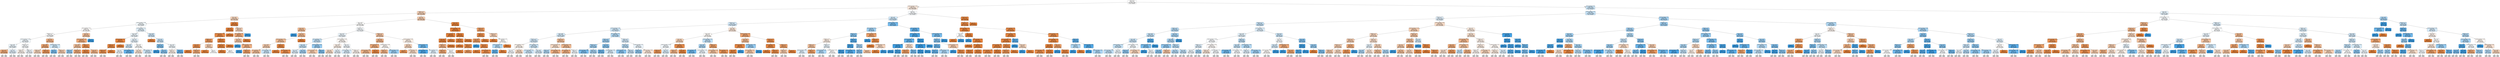 digraph Tree {
node [shape=box, style="filled, rounded", color="black", fontname=helvetica] ;
edge [fontname=helvetica] ;
0 [label="price <= 4.74\ngini = 0.5\nsamples = 57841\nvalue = [45602, 45831]\nclass = Available", fillcolor="#399de501"] ;
1 [label="number_of_reviews <= 1.87\ngini = 0.5\nsamples = 34154\nvalue = [29494, 24530]\nclass = Not Available", fillcolor="#e581392b"] ;
0 -> 1 [labeldistance=2.5, labelangle=45, headlabel="True"] ;
2 [label="weekday <= 3.5\ngini = 0.47\nsamples = 15469\nvalue = [14974, 9480]\nclass = Not Available", fillcolor="#e581395e"] ;
1 -> 2 ;
3 [label="price <= 4.71\ngini = 0.48\nsamples = 8955\nvalue = [8552, 5619]\nclass = Not Available", fillcolor="#e5813957"] ;
2 -> 3 ;
4 [label="number_of_reviews <= 0.35\ngini = 0.5\nsamples = 6866\nvalue = [5299, 5587]\nclass = Available", fillcolor="#399de50d"] ;
3 -> 4 ;
5 [label="host_is_superhost <= 0.5\ngini = 0.5\nsamples = 3780\nvalue = [3015, 2952]\nclass = Not Available", fillcolor="#e5813905"] ;
4 -> 5 ;
6 [label="bedrooms <= 1.5\ngini = 0.5\nsamples = 3650\nvalue = [2886, 2888]\nclass = Available", fillcolor="#399de500"] ;
5 -> 6 ;
7 [label="number_of_reviews <= -3.45\ngini = 0.5\nsamples = 3380\nvalue = [2569, 2764]\nclass = Available", fillcolor="#399de512"] ;
6 -> 7 ;
8 [label="price <= 3.65\ngini = 0.5\nsamples = 2363\nvalue = [1782, 1955]\nclass = Available", fillcolor="#399de517"] ;
7 -> 8 ;
9 [label="price <= 3.11\ngini = 0.37\nsamples = 128\nvalue = [149, 48]\nclass = Not Available", fillcolor="#e58139ad"] ;
8 -> 9 ;
10 [label="(...)", fillcolor="#C0C0C0"] ;
9 -> 10 ;
13 [label="(...)", fillcolor="#C0C0C0"] ;
9 -> 13 ;
50 [label="price <= 4.24\ngini = 0.5\nsamples = 2235\nvalue = [1633, 1907]\nclass = Available", fillcolor="#399de525"] ;
8 -> 50 ;
51 [label="(...)", fillcolor="#C0C0C0"] ;
50 -> 51 ;
240 [label="(...)", fillcolor="#C0C0C0"] ;
50 -> 240 ;
539 [label="bedrooms <= 0.5\ngini = 0.5\nsamples = 1017\nvalue = [787, 809]\nclass = Available", fillcolor="#399de507"] ;
7 -> 539 ;
540 [label="weekday <= 1.5\ngini = 0.5\nsamples = 239\nvalue = [193, 176]\nclass = Not Available", fillcolor="#e5813916"] ;
539 -> 540 ;
541 [label="(...)", fillcolor="#C0C0C0"] ;
540 -> 541 ;
598 [label="(...)", fillcolor="#C0C0C0"] ;
540 -> 598 ;
667 [label="weekday <= 0.5\ngini = 0.5\nsamples = 778\nvalue = [594, 633]\nclass = Available", fillcolor="#399de510"] ;
539 -> 667 ;
668 [label="(...)", fillcolor="#C0C0C0"] ;
667 -> 668 ;
741 [label="(...)", fillcolor="#C0C0C0"] ;
667 -> 741 ;
954 [label="price <= 4.67\ngini = 0.4\nsamples = 270\nvalue = [317, 124]\nclass = Not Available", fillcolor="#e581399b"] ;
6 -> 954 ;
955 [label="price <= 4.56\ngini = 0.35\nsamples = 230\nvalue = [286, 83]\nclass = Not Available", fillcolor="#e58139b5"] ;
954 -> 955 ;
956 [label="weekday <= 2.5\ngini = 0.48\nsamples = 72\nvalue = [70, 46]\nclass = Not Available", fillcolor="#e5813957"] ;
955 -> 956 ;
957 [label="(...)", fillcolor="#C0C0C0"] ;
956 -> 957 ;
982 [label="(...)", fillcolor="#C0C0C0"] ;
956 -> 982 ;
989 [label="weekday <= 2.5\ngini = 0.25\nsamples = 158\nvalue = [216, 37]\nclass = Not Available", fillcolor="#e58139d3"] ;
955 -> 989 ;
990 [label="(...)", fillcolor="#C0C0C0"] ;
989 -> 990 ;
1027 [label="(...)", fillcolor="#C0C0C0"] ;
989 -> 1027 ;
1038 [label="number_of_reviews <= -3.45\ngini = 0.49\nsamples = 40\nvalue = [31, 41]\nclass = Available", fillcolor="#399de53e"] ;
954 -> 1038 ;
1039 [label="price <= 4.7\ngini = 0.37\nsamples = 20\nvalue = [9, 28]\nclass = Available", fillcolor="#399de5ad"] ;
1038 -> 1039 ;
1040 [label="(...)", fillcolor="#C0C0C0"] ;
1039 -> 1040 ;
1041 [label="(...)", fillcolor="#C0C0C0"] ;
1039 -> 1041 ;
1048 [label="weekday <= 0.5\ngini = 0.47\nsamples = 20\nvalue = [22, 13]\nclass = Not Available", fillcolor="#e5813968"] ;
1038 -> 1048 ;
1049 [label="(...)", fillcolor="#C0C0C0"] ;
1048 -> 1049 ;
1052 [label="(...)", fillcolor="#C0C0C0"] ;
1048 -> 1052 ;
1061 [label="price <= 4.6\ngini = 0.44\nsamples = 130\nvalue = [129, 64]\nclass = Not Available", fillcolor="#e5813980"] ;
5 -> 1061 ;
1062 [label="number_of_reviews <= -3.45\ngini = 0.37\nsamples = 115\nvalue = [129, 41]\nclass = Not Available", fillcolor="#e58139ae"] ;
1061 -> 1062 ;
1063 [label="price <= 4.03\ngini = 0.44\nsamples = 68\nvalue = [66, 33]\nclass = Not Available", fillcolor="#e581397f"] ;
1062 -> 1063 ;
1064 [label="weekday <= 2.5\ngini = 0.43\nsamples = 11\nvalue = [6, 13]\nclass = Available", fillcolor="#399de589"] ;
1063 -> 1064 ;
1065 [label="(...)", fillcolor="#C0C0C0"] ;
1064 -> 1065 ;
1070 [label="(...)", fillcolor="#C0C0C0"] ;
1064 -> 1070 ;
1071 [label="bedrooms <= 0.5\ngini = 0.38\nsamples = 57\nvalue = [60, 20]\nclass = Not Available", fillcolor="#e58139aa"] ;
1063 -> 1071 ;
1072 [label="(...)", fillcolor="#C0C0C0"] ;
1071 -> 1072 ;
1077 [label="(...)", fillcolor="#C0C0C0"] ;
1071 -> 1077 ;
1100 [label="weekday <= 2.5\ngini = 0.2\nsamples = 47\nvalue = [63, 8]\nclass = Not Available", fillcolor="#e58139df"] ;
1062 -> 1100 ;
1101 [label="price <= 4.47\ngini = 0.11\nsamples = 36\nvalue = [50, 3]\nclass = Not Available", fillcolor="#e58139f0"] ;
1100 -> 1101 ;
1102 [label="(...)", fillcolor="#C0C0C0"] ;
1101 -> 1102 ;
1103 [label="(...)", fillcolor="#C0C0C0"] ;
1101 -> 1103 ;
1110 [label="price <= 4.47\ngini = 0.4\nsamples = 11\nvalue = [13, 5]\nclass = Not Available", fillcolor="#e581399d"] ;
1100 -> 1110 ;
1111 [label="(...)", fillcolor="#C0C0C0"] ;
1110 -> 1111 ;
1112 [label="(...)", fillcolor="#C0C0C0"] ;
1110 -> 1112 ;
1115 [label="gini = 0.0\nsamples = 15\nvalue = [0, 23]\nclass = Available", fillcolor="#399de5ff"] ;
1061 -> 1115 ;
1116 [label="number_of_reviews <= 1.5\ngini = 0.5\nsamples = 3086\nvalue = [2284, 2635]\nclass = Available", fillcolor="#399de522"] ;
4 -> 1116 ;
1117 [label="price <= 3.28\ngini = 0.5\nsamples = 2161\nvalue = [1651, 1813]\nclass = Available", fillcolor="#399de517"] ;
1116 -> 1117 ;
1118 [label="number_of_reviews <= 0.9\ngini = 0.04\nsamples = 34\nvalue = [51, 1]\nclass = Not Available", fillcolor="#e58139fa"] ;
1117 -> 1118 ;
1119 [label="weekday <= 1.5\ngini = 0.09\nsamples = 15\nvalue = [21, 1]\nclass = Not Available", fillcolor="#e58139f3"] ;
1118 -> 1119 ;
1120 [label="weekday <= 0.5\ngini = 0.18\nsamples = 8\nvalue = [9, 1]\nclass = Not Available", fillcolor="#e58139e3"] ;
1119 -> 1120 ;
1121 [label="(...)", fillcolor="#C0C0C0"] ;
1120 -> 1121 ;
1122 [label="(...)", fillcolor="#C0C0C0"] ;
1120 -> 1122 ;
1123 [label="gini = 0.0\nsamples = 7\nvalue = [12, 0]\nclass = Not Available", fillcolor="#e58139ff"] ;
1119 -> 1123 ;
1124 [label="gini = 0.0\nsamples = 19\nvalue = [30, 0]\nclass = Not Available", fillcolor="#e58139ff"] ;
1118 -> 1124 ;
1125 [label="price <= 4.25\ngini = 0.5\nsamples = 2127\nvalue = [1600, 1812]\nclass = Available", fillcolor="#399de51e"] ;
1117 -> 1125 ;
1126 [label="price <= 4.21\ngini = 0.49\nsamples = 1032\nvalue = [727, 946]\nclass = Available", fillcolor="#399de53b"] ;
1125 -> 1126 ;
1127 [label="price <= 4.21\ngini = 0.5\nsamples = 863\nvalue = [677, 728]\nclass = Available", fillcolor="#399de512"] ;
1126 -> 1127 ;
1128 [label="(...)", fillcolor="#C0C0C0"] ;
1127 -> 1128 ;
1453 [label="(...)", fillcolor="#C0C0C0"] ;
1127 -> 1453 ;
1454 [label="number_of_reviews <= 1.24\ngini = 0.3\nsamples = 169\nvalue = [50, 218]\nclass = Available", fillcolor="#399de5c5"] ;
1126 -> 1454 ;
1455 [label="(...)", fillcolor="#C0C0C0"] ;
1454 -> 1455 ;
1488 [label="(...)", fillcolor="#C0C0C0"] ;
1454 -> 1488 ;
1493 [label="price <= 4.58\ngini = 0.5\nsamples = 1095\nvalue = [873, 866]\nclass = Not Available", fillcolor="#e5813902"] ;
1125 -> 1493 ;
1494 [label="price <= 4.56\ngini = 0.49\nsamples = 622\nvalue = [544, 432]\nclass = Not Available", fillcolor="#e5813934"] ;
1493 -> 1494 ;
1495 [label="(...)", fillcolor="#C0C0C0"] ;
1494 -> 1495 ;
1770 [label="(...)", fillcolor="#C0C0C0"] ;
1494 -> 1770 ;
1789 [label="host_is_superhost <= 0.5\ngini = 0.49\nsamples = 473\nvalue = [329, 434]\nclass = Available", fillcolor="#399de53e"] ;
1493 -> 1789 ;
1790 [label="(...)", fillcolor="#C0C0C0"] ;
1789 -> 1790 ;
1975 [label="(...)", fillcolor="#C0C0C0"] ;
1789 -> 1975 ;
1990 [label="price <= 3.68\ngini = 0.49\nsamples = 925\nvalue = [633, 822]\nclass = Available", fillcolor="#399de53b"] ;
1116 -> 1990 ;
1991 [label="gini = 0.0\nsamples = 25\nvalue = [41, 0]\nclass = Not Available", fillcolor="#e58139ff"] ;
1990 -> 1991 ;
1992 [label="price <= 4.3\ngini = 0.49\nsamples = 900\nvalue = [592, 822]\nclass = Available", fillcolor="#399de547"] ;
1990 -> 1992 ;
1993 [label="bedrooms <= 0.5\ngini = 0.39\nsamples = 263\nvalue = [109, 304]\nclass = Available", fillcolor="#399de5a4"] ;
1992 -> 1993 ;
1994 [label="gini = 0.0\nsamples = 14\nvalue = [0, 22]\nclass = Available", fillcolor="#399de5ff"] ;
1993 -> 1994 ;
1995 [label="price <= 4.05\ngini = 0.4\nsamples = 249\nvalue = [109, 282]\nclass = Available", fillcolor="#399de59c"] ;
1993 -> 1995 ;
1996 [label="(...)", fillcolor="#C0C0C0"] ;
1995 -> 1996 ;
2073 [label="(...)", fillcolor="#C0C0C0"] ;
1995 -> 2073 ;
2096 [label="price <= 4.63\ngini = 0.5\nsamples = 637\nvalue = [483, 518]\nclass = Available", fillcolor="#399de511"] ;
1992 -> 2096 ;
2097 [label="bedrooms <= 2.5\ngini = 0.5\nsamples = 547\nvalue = [457, 403]\nclass = Not Available", fillcolor="#e581391e"] ;
2096 -> 2097 ;
2098 [label="(...)", fillcolor="#C0C0C0"] ;
2097 -> 2098 ;
2381 [label="(...)", fillcolor="#C0C0C0"] ;
2097 -> 2381 ;
2386 [label="price <= 4.7\ngini = 0.3\nsamples = 90\nvalue = [26, 115]\nclass = Available", fillcolor="#399de5c5"] ;
2096 -> 2386 ;
2387 [label="(...)", fillcolor="#C0C0C0"] ;
2386 -> 2387 ;
2402 [label="(...)", fillcolor="#C0C0C0"] ;
2386 -> 2402 ;
2415 [label="price <= 4.73\ngini = 0.02\nsamples = 2089\nvalue = [3253, 32]\nclass = Not Available", fillcolor="#e58139fc"] ;
3 -> 2415 ;
2416 [label="price <= 4.72\ngini = 0.0\nsamples = 2054\nvalue = [3216, 8]\nclass = Not Available", fillcolor="#e58139fe"] ;
2415 -> 2416 ;
2417 [label="number_of_reviews <= -3.45\ngini = 0.13\nsamples = 75\nvalue = [109, 8]\nclass = Not Available", fillcolor="#e58139ec"] ;
2416 -> 2417 ;
2418 [label="weekday <= 2.5\ngini = 0.26\nsamples = 27\nvalue = [38, 7]\nclass = Not Available", fillcolor="#e58139d0"] ;
2417 -> 2418 ;
2419 [label="price <= 4.72\ngini = 0.19\nsamples = 20\nvalue = [33, 4]\nclass = Not Available", fillcolor="#e58139e0"] ;
2418 -> 2419 ;
2420 [label="gini = 0.0\nsamples = 12\nvalue = [20, 0]\nclass = Not Available", fillcolor="#e58139ff"] ;
2419 -> 2420 ;
2421 [label="weekday <= 1.5\ngini = 0.36\nsamples = 8\nvalue = [13, 4]\nclass = Not Available", fillcolor="#e58139b1"] ;
2419 -> 2421 ;
2422 [label="(...)", fillcolor="#C0C0C0"] ;
2421 -> 2422 ;
2425 [label="(...)", fillcolor="#C0C0C0"] ;
2421 -> 2425 ;
2426 [label="price <= 4.72\ngini = 0.47\nsamples = 7\nvalue = [5, 3]\nclass = Not Available", fillcolor="#e5813966"] ;
2418 -> 2426 ;
2427 [label="gini = 0.0\nsamples = 2\nvalue = [2, 0]\nclass = Not Available", fillcolor="#e58139ff"] ;
2426 -> 2427 ;
2428 [label="gini = 0.5\nsamples = 5\nvalue = [3, 3]\nclass = Not Available", fillcolor="#e5813900"] ;
2426 -> 2428 ;
2429 [label="weekday <= 1.5\ngini = 0.03\nsamples = 48\nvalue = [71, 1]\nclass = Not Available", fillcolor="#e58139fb"] ;
2417 -> 2429 ;
2430 [label="bedrooms <= 2.0\ngini = 0.05\nsamples = 28\nvalue = [41, 1]\nclass = Not Available", fillcolor="#e58139f9"] ;
2429 -> 2430 ;
2431 [label="gini = 0.0\nsamples = 26\nvalue = [40, 0]\nclass = Not Available", fillcolor="#e58139ff"] ;
2430 -> 2431 ;
2432 [label="gini = 0.5\nsamples = 2\nvalue = [1, 1]\nclass = Not Available", fillcolor="#e5813900"] ;
2430 -> 2432 ;
2433 [label="gini = 0.0\nsamples = 20\nvalue = [30, 0]\nclass = Not Available", fillcolor="#e58139ff"] ;
2429 -> 2433 ;
2434 [label="gini = 0.0\nsamples = 1979\nvalue = [3107, 0]\nclass = Not Available", fillcolor="#e58139ff"] ;
2416 -> 2434 ;
2435 [label="bedrooms <= 2.0\ngini = 0.48\nsamples = 35\nvalue = [37, 24]\nclass = Not Available", fillcolor="#e581395a"] ;
2415 -> 2435 ;
2436 [label="host_is_superhost <= 0.5\ngini = 0.37\nsamples = 33\nvalue = [37, 12]\nclass = Not Available", fillcolor="#e58139ac"] ;
2435 -> 2436 ;
2437 [label="price <= 4.73\ngini = 0.46\nsamples = 23\nvalue = [22, 12]\nclass = Not Available", fillcolor="#e5813974"] ;
2436 -> 2437 ;
2438 [label="gini = 0.0\nsamples = 3\nvalue = [0, 4]\nclass = Available", fillcolor="#399de5ff"] ;
2437 -> 2438 ;
2439 [label="number_of_reviews <= -3.45\ngini = 0.39\nsamples = 20\nvalue = [22, 8]\nclass = Not Available", fillcolor="#e58139a2"] ;
2437 -> 2439 ;
2440 [label="gini = 0.0\nsamples = 2\nvalue = [0, 3]\nclass = Available", fillcolor="#399de5ff"] ;
2439 -> 2440 ;
2441 [label="weekday <= 0.5\ngini = 0.3\nsamples = 18\nvalue = [22, 5]\nclass = Not Available", fillcolor="#e58139c5"] ;
2439 -> 2441 ;
2442 [label="(...)", fillcolor="#C0C0C0"] ;
2441 -> 2442 ;
2443 [label="(...)", fillcolor="#C0C0C0"] ;
2441 -> 2443 ;
2452 [label="gini = 0.0\nsamples = 10\nvalue = [15, 0]\nclass = Not Available", fillcolor="#e58139ff"] ;
2436 -> 2452 ;
2453 [label="gini = 0.0\nsamples = 2\nvalue = [0, 12]\nclass = Available", fillcolor="#399de5ff"] ;
2435 -> 2453 ;
2454 [label="price <= 4.7\ngini = 0.47\nsamples = 6514\nvalue = [6422, 3861]\nclass = Not Available", fillcolor="#e5813966"] ;
2 -> 2454 ;
2455 [label="price <= 3.69\ngini = 0.5\nsamples = 4911\nvalue = [3871, 3843]\nclass = Not Available", fillcolor="#e5813902"] ;
2454 -> 2455 ;
2456 [label="price <= 3.11\ngini = 0.43\nsamples = 297\nvalue = [324, 151]\nclass = Not Available", fillcolor="#e5813988"] ;
2455 -> 2456 ;
2457 [label="gini = 0.0\nsamples = 6\nvalue = [0, 8]\nclass = Available", fillcolor="#399de5ff"] ;
2456 -> 2457 ;
2458 [label="price <= 3.67\ngini = 0.42\nsamples = 291\nvalue = [324, 143]\nclass = Not Available", fillcolor="#e581398e"] ;
2456 -> 2458 ;
2459 [label="number_of_reviews <= 1.24\ngini = 0.44\nsamples = 276\nvalue = [298, 143]\nclass = Not Available", fillcolor="#e5813985"] ;
2458 -> 2459 ;
2460 [label="price <= 3.66\ngini = 0.47\nsamples = 236\nvalue = [236, 139]\nclass = Not Available", fillcolor="#e5813969"] ;
2459 -> 2460 ;
2461 [label="host_is_superhost <= 0.5\ngini = 0.44\nsamples = 188\nvalue = [208, 100]\nclass = Not Available", fillcolor="#e5813984"] ;
2460 -> 2461 ;
2462 [label="(...)", fillcolor="#C0C0C0"] ;
2461 -> 2462 ;
2533 [label="(...)", fillcolor="#C0C0C0"] ;
2461 -> 2533 ;
2536 [label="number_of_reviews <= 0.9\ngini = 0.49\nsamples = 48\nvalue = [28, 39]\nclass = Available", fillcolor="#399de548"] ;
2460 -> 2536 ;
2537 [label="(...)", fillcolor="#C0C0C0"] ;
2536 -> 2537 ;
2548 [label="(...)", fillcolor="#C0C0C0"] ;
2536 -> 2548 ;
2553 [label="weekday <= 4.5\ngini = 0.11\nsamples = 40\nvalue = [62, 4]\nclass = Not Available", fillcolor="#e58139ef"] ;
2459 -> 2553 ;
2554 [label="gini = 0.0\nsamples = 13\nvalue = [18, 0]\nclass = Not Available", fillcolor="#e58139ff"] ;
2553 -> 2554 ;
2555 [label="number_of_reviews <= 1.59\ngini = 0.15\nsamples = 27\nvalue = [44, 4]\nclass = Not Available", fillcolor="#e58139e8"] ;
2553 -> 2555 ;
2556 [label="(...)", fillcolor="#C0C0C0"] ;
2555 -> 2556 ;
2565 [label="(...)", fillcolor="#C0C0C0"] ;
2555 -> 2565 ;
2568 [label="gini = 0.0\nsamples = 15\nvalue = [26, 0]\nclass = Not Available", fillcolor="#e58139ff"] ;
2458 -> 2568 ;
2569 [label="bedrooms <= 1.5\ngini = 0.5\nsamples = 4614\nvalue = [3547, 3692]\nclass = Available", fillcolor="#399de50a"] ;
2455 -> 2569 ;
2570 [label="price <= 4.24\ngini = 0.5\nsamples = 4211\nvalue = [3148, 3478]\nclass = Available", fillcolor="#399de518"] ;
2569 -> 2570 ;
2571 [label="host_is_superhost <= 0.5\ngini = 0.48\nsamples = 1590\nvalue = [1039, 1475]\nclass = Available", fillcolor="#399de54b"] ;
2570 -> 2571 ;
2572 [label="price <= 4.07\ngini = 0.49\nsamples = 1547\nvalue = [1016, 1426]\nclass = Available", fillcolor="#399de549"] ;
2571 -> 2572 ;
2573 [label="price <= 4.02\ngini = 0.5\nsamples = 997\nvalue = [715, 860]\nclass = Available", fillcolor="#399de52b"] ;
2572 -> 2573 ;
2574 [label="(...)", fillcolor="#C0C0C0"] ;
2573 -> 2574 ;
2869 [label="(...)", fillcolor="#C0C0C0"] ;
2573 -> 2869 ;
2888 [label="price <= 4.08\ngini = 0.45\nsamples = 550\nvalue = [301, 566]\nclass = Available", fillcolor="#399de577"] ;
2572 -> 2888 ;
2889 [label="(...)", fillcolor="#C0C0C0"] ;
2888 -> 2889 ;
2890 [label="(...)", fillcolor="#C0C0C0"] ;
2888 -> 2890 ;
3029 [label="number_of_reviews <= 0.35\ngini = 0.43\nsamples = 43\nvalue = [23, 49]\nclass = Available", fillcolor="#399de587"] ;
2571 -> 3029 ;
3030 [label="number_of_reviews <= -3.45\ngini = 0.46\nsamples = 6\nvalue = [7, 4]\nclass = Not Available", fillcolor="#e581396d"] ;
3029 -> 3030 ;
3031 [label="(...)", fillcolor="#C0C0C0"] ;
3030 -> 3031 ;
3032 [label="(...)", fillcolor="#C0C0C0"] ;
3030 -> 3032 ;
3033 [label="weekday <= 4.5\ngini = 0.39\nsamples = 37\nvalue = [16, 45]\nclass = Available", fillcolor="#399de5a4"] ;
3029 -> 3033 ;
3034 [label="(...)", fillcolor="#C0C0C0"] ;
3033 -> 3034 ;
3043 [label="(...)", fillcolor="#C0C0C0"] ;
3033 -> 3043 ;
3060 [label="number_of_reviews <= 0.35\ngini = 0.5\nsamples = 2621\nvalue = [2109, 2003]\nclass = Not Available", fillcolor="#e581390d"] ;
2570 -> 3060 ;
3061 [label="price <= 4.52\ngini = 0.5\nsamples = 1536\nvalue = [1293, 1132]\nclass = Not Available", fillcolor="#e5813920"] ;
3060 -> 3061 ;
3062 [label="price <= 4.5\ngini = 0.49\nsamples = 881\nvalue = [804, 579]\nclass = Not Available", fillcolor="#e5813947"] ;
3061 -> 3062 ;
3063 [label="(...)", fillcolor="#C0C0C0"] ;
3062 -> 3063 ;
3296 [label="(...)", fillcolor="#C0C0C0"] ;
3062 -> 3296 ;
3297 [label="price <= 4.61\ngini = 0.5\nsamples = 655\nvalue = [489, 553]\nclass = Available", fillcolor="#399de51e"] ;
3061 -> 3297 ;
3298 [label="(...)", fillcolor="#C0C0C0"] ;
3297 -> 3298 ;
3397 [label="(...)", fillcolor="#C0C0C0"] ;
3297 -> 3397 ;
3458 [label="price <= 4.5\ngini = 0.5\nsamples = 1085\nvalue = [816, 871]\nclass = Available", fillcolor="#399de510"] ;
3060 -> 3458 ;
3459 [label="number_of_reviews <= 1.7\ngini = 0.49\nsamples = 560\nvalue = [379, 473]\nclass = Available", fillcolor="#399de533"] ;
3458 -> 3459 ;
3460 [label="(...)", fillcolor="#C0C0C0"] ;
3459 -> 3460 ;
3671 [label="(...)", fillcolor="#C0C0C0"] ;
3459 -> 3671 ;
3718 [label="weekday <= 5.5\ngini = 0.5\nsamples = 525\nvalue = [437, 398]\nclass = Not Available", fillcolor="#e5813917"] ;
3458 -> 3718 ;
3719 [label="(...)", fillcolor="#C0C0C0"] ;
3718 -> 3719 ;
3872 [label="(...)", fillcolor="#C0C0C0"] ;
3718 -> 3872 ;
3973 [label="weekday <= 5.5\ngini = 0.45\nsamples = 403\nvalue = [399, 214]\nclass = Not Available", fillcolor="#e5813976"] ;
2569 -> 3973 ;
3974 [label="price <= 4.64\ngini = 0.41\nsamples = 259\nvalue = [289, 118]\nclass = Not Available", fillcolor="#e5813997"] ;
3973 -> 3974 ;
3975 [label="host_is_superhost <= 0.5\ngini = 0.37\nsamples = 212\nvalue = [253, 84]\nclass = Not Available", fillcolor="#e58139aa"] ;
3974 -> 3975 ;
3976 [label="number_of_reviews <= 0.35\ngini = 0.41\nsamples = 179\nvalue = [203, 81]\nclass = Not Available", fillcolor="#e5813999"] ;
3975 -> 3976 ;
3977 [label="(...)", fillcolor="#C0C0C0"] ;
3976 -> 3977 ;
4016 [label="(...)", fillcolor="#C0C0C0"] ;
3976 -> 4016 ;
4059 [label="price <= 4.47\ngini = 0.11\nsamples = 33\nvalue = [50, 3]\nclass = Not Available", fillcolor="#e58139f0"] ;
3975 -> 4059 ;
4060 [label="(...)", fillcolor="#C0C0C0"] ;
4059 -> 4060 ;
4063 [label="(...)", fillcolor="#C0C0C0"] ;
4059 -> 4063 ;
4068 [label="number_of_reviews <= 0.55\ngini = 0.5\nsamples = 47\nvalue = [36, 34]\nclass = Not Available", fillcolor="#e581390e"] ;
3974 -> 4068 ;
4069 [label="weekday <= 4.5\ngini = 0.4\nsamples = 24\nvalue = [24, 9]\nclass = Not Available", fillcolor="#e581399f"] ;
4068 -> 4069 ;
4070 [label="(...)", fillcolor="#C0C0C0"] ;
4069 -> 4070 ;
4079 [label="(...)", fillcolor="#C0C0C0"] ;
4069 -> 4079 ;
4088 [label="number_of_reviews <= 1.24\ngini = 0.44\nsamples = 23\nvalue = [12, 25]\nclass = Available", fillcolor="#399de585"] ;
4068 -> 4088 ;
4089 [label="(...)", fillcolor="#C0C0C0"] ;
4088 -> 4089 ;
4094 [label="(...)", fillcolor="#C0C0C0"] ;
4088 -> 4094 ;
4099 [label="number_of_reviews <= 1.24\ngini = 0.5\nsamples = 144\nvalue = [110, 96]\nclass = Not Available", fillcolor="#e5813920"] ;
3973 -> 4099 ;
4100 [label="price <= 4.2\ngini = 0.48\nsamples = 118\nvalue = [103, 68]\nclass = Not Available", fillcolor="#e5813957"] ;
4099 -> 4100 ;
4101 [label="gini = 0.22\nsamples = 6\nvalue = [7, 1]\nclass = Not Available", fillcolor="#e58139db"] ;
4100 -> 4101 ;
4102 [label="host_is_superhost <= 0.5\ngini = 0.48\nsamples = 112\nvalue = [96, 67]\nclass = Not Available", fillcolor="#e581394d"] ;
4100 -> 4102 ;
4103 [label="(...)", fillcolor="#C0C0C0"] ;
4102 -> 4103 ;
4146 [label="(...)", fillcolor="#C0C0C0"] ;
4102 -> 4146 ;
4151 [label="number_of_reviews <= 1.7\ngini = 0.32\nsamples = 26\nvalue = [7, 28]\nclass = Available", fillcolor="#399de5bf"] ;
4099 -> 4151 ;
4152 [label="number_of_reviews <= 1.5\ngini = 0.15\nsamples = 18\nvalue = [2, 22]\nclass = Available", fillcolor="#399de5e8"] ;
4151 -> 4152 ;
4153 [label="(...)", fillcolor="#C0C0C0"] ;
4152 -> 4153 ;
4154 [label="(...)", fillcolor="#C0C0C0"] ;
4152 -> 4154 ;
4159 [label="host_is_superhost <= 0.5\ngini = 0.5\nsamples = 8\nvalue = [5, 6]\nclass = Available", fillcolor="#399de52a"] ;
4151 -> 4159 ;
4160 [label="(...)", fillcolor="#C0C0C0"] ;
4159 -> 4160 ;
4163 [label="(...)", fillcolor="#C0C0C0"] ;
4159 -> 4163 ;
4164 [label="price <= 4.73\ngini = 0.01\nsamples = 1603\nvalue = [2551, 18]\nclass = Not Available", fillcolor="#e58139fd"] ;
2454 -> 4164 ;
4165 [label="number_of_reviews <= -3.45\ngini = 0.01\nsamples = 1576\nvalue = [2514, 10]\nclass = Not Available", fillcolor="#e58139fe"] ;
4164 -> 4165 ;
4166 [label="host_is_superhost <= 0.5\ngini = 0.02\nsamples = 694\nvalue = [1084, 9]\nclass = Not Available", fillcolor="#e58139fd"] ;
4165 -> 4166 ;
4167 [label="price <= 4.72\ngini = 0.02\nsamples = 669\nvalue = [1043, 9]\nclass = Not Available", fillcolor="#e58139fd"] ;
4166 -> 4167 ;
4168 [label="weekday <= 5.5\ngini = 0.4\nsamples = 23\nvalue = [24, 9]\nclass = Not Available", fillcolor="#e581399f"] ;
4167 -> 4168 ;
4169 [label="weekday <= 4.5\ngini = 0.35\nsamples = 19\nvalue = [21, 6]\nclass = Not Available", fillcolor="#e58139b6"] ;
4168 -> 4169 ;
4170 [label="(...)", fillcolor="#C0C0C0"] ;
4169 -> 4170 ;
4173 [label="(...)", fillcolor="#C0C0C0"] ;
4169 -> 4173 ;
4176 [label="price <= 4.72\ngini = 0.5\nsamples = 4\nvalue = [3, 3]\nclass = Not Available", fillcolor="#e5813900"] ;
4168 -> 4176 ;
4177 [label="(...)", fillcolor="#C0C0C0"] ;
4176 -> 4177 ;
4178 [label="(...)", fillcolor="#C0C0C0"] ;
4176 -> 4178 ;
4179 [label="gini = 0.0\nsamples = 646\nvalue = [1019, 0]\nclass = Not Available", fillcolor="#e58139ff"] ;
4167 -> 4179 ;
4180 [label="gini = 0.0\nsamples = 25\nvalue = [41, 0]\nclass = Not Available", fillcolor="#e58139ff"] ;
4166 -> 4180 ;
4181 [label="price <= 4.72\ngini = 0.0\nsamples = 882\nvalue = [1430, 1]\nclass = Not Available", fillcolor="#e58139ff"] ;
4165 -> 4181 ;
4182 [label="price <= 4.72\ngini = 0.04\nsamples = 33\nvalue = [48, 1]\nclass = Not Available", fillcolor="#e58139fa"] ;
4181 -> 4182 ;
4183 [label="gini = 0.0\nsamples = 26\nvalue = [35, 0]\nclass = Not Available", fillcolor="#e58139ff"] ;
4182 -> 4183 ;
4184 [label="weekday <= 5.5\ngini = 0.13\nsamples = 7\nvalue = [13, 1]\nclass = Not Available", fillcolor="#e58139eb"] ;
4182 -> 4184 ;
4185 [label="gini = 0.0\nsamples = 4\nvalue = [7, 0]\nclass = Not Available", fillcolor="#e58139ff"] ;
4184 -> 4185 ;
4186 [label="gini = 0.24\nsamples = 3\nvalue = [6, 1]\nclass = Not Available", fillcolor="#e58139d4"] ;
4184 -> 4186 ;
4187 [label="gini = 0.0\nsamples = 849\nvalue = [1382, 0]\nclass = Not Available", fillcolor="#e58139ff"] ;
4181 -> 4187 ;
4188 [label="weekday <= 5.5\ngini = 0.29\nsamples = 27\nvalue = [37, 8]\nclass = Not Available", fillcolor="#e58139c8"] ;
4164 -> 4188 ;
4189 [label="weekday <= 4.5\ngini = 0.17\nsamples = 19\nvalue = [29, 3]\nclass = Not Available", fillcolor="#e58139e5"] ;
4188 -> 4189 ;
4190 [label="price <= 4.73\ngini = 0.28\nsamples = 11\nvalue = [15, 3]\nclass = Not Available", fillcolor="#e58139cc"] ;
4189 -> 4190 ;
4191 [label="gini = 0.0\nsamples = 1\nvalue = [0, 2]\nclass = Available", fillcolor="#399de5ff"] ;
4190 -> 4191 ;
4192 [label="price <= 4.73\ngini = 0.12\nsamples = 10\nvalue = [15, 1]\nclass = Not Available", fillcolor="#e58139ee"] ;
4190 -> 4192 ;
4193 [label="gini = 0.0\nsamples = 2\nvalue = [4, 0]\nclass = Not Available", fillcolor="#e58139ff"] ;
4192 -> 4193 ;
4194 [label="number_of_reviews <= 0.9\ngini = 0.15\nsamples = 8\nvalue = [11, 1]\nclass = Not Available", fillcolor="#e58139e8"] ;
4192 -> 4194 ;
4195 [label="(...)", fillcolor="#C0C0C0"] ;
4194 -> 4195 ;
4196 [label="(...)", fillcolor="#C0C0C0"] ;
4194 -> 4196 ;
4197 [label="gini = 0.0\nsamples = 8\nvalue = [14, 0]\nclass = Not Available", fillcolor="#e58139ff"] ;
4189 -> 4197 ;
4198 [label="bedrooms <= 0.5\ngini = 0.47\nsamples = 8\nvalue = [8, 5]\nclass = Not Available", fillcolor="#e5813960"] ;
4188 -> 4198 ;
4199 [label="gini = 0.0\nsamples = 2\nvalue = [3, 0]\nclass = Not Available", fillcolor="#e58139ff"] ;
4198 -> 4199 ;
4200 [label="host_is_superhost <= 0.5\ngini = 0.5\nsamples = 6\nvalue = [5, 5]\nclass = Not Available", fillcolor="#e5813900"] ;
4198 -> 4200 ;
4201 [label="number_of_reviews <= 1.35\ngini = 0.47\nsamples = 4\nvalue = [3, 5]\nclass = Available", fillcolor="#399de566"] ;
4200 -> 4201 ;
4202 [label="price <= 4.73\ngini = 0.28\nsamples = 3\nvalue = [1, 5]\nclass = Available", fillcolor="#399de5cc"] ;
4201 -> 4202 ;
4203 [label="(...)", fillcolor="#C0C0C0"] ;
4202 -> 4203 ;
4204 [label="(...)", fillcolor="#C0C0C0"] ;
4202 -> 4204 ;
4205 [label="gini = 0.0\nsamples = 1\nvalue = [2, 0]\nclass = Not Available", fillcolor="#e58139ff"] ;
4201 -> 4205 ;
4206 [label="gini = 0.0\nsamples = 2\nvalue = [2, 0]\nclass = Not Available", fillcolor="#e58139ff"] ;
4200 -> 4206 ;
4207 [label="price <= 4.7\ngini = 0.5\nsamples = 18685\nvalue = [14520, 15050]\nclass = Available", fillcolor="#399de509"] ;
1 -> 4207 ;
4208 [label="price <= 4.7\ngini = 0.49\nsamples = 16633\nvalue = [11394, 14899]\nclass = Available", fillcolor="#399de53c"] ;
4207 -> 4208 ;
4209 [label="bedrooms <= 1.5\ngini = 0.49\nsamples = 16162\nvalue = [11220, 14308]\nclass = Available", fillcolor="#399de537"] ;
4208 -> 4209 ;
4210 [label="number_of_reviews <= 4.18\ngini = 0.49\nsamples = 15307\nvalue = [10488, 13719]\nclass = Available", fillcolor="#399de53c"] ;
4209 -> 4210 ;
4211 [label="price <= 4.66\ngini = 0.49\nsamples = 12427\nvalue = [8717, 10879]\nclass = Available", fillcolor="#399de533"] ;
4210 -> 4211 ;
4212 [label="bedrooms <= 0.5\ngini = 0.49\nsamples = 12156\nvalue = [8424, 10738]\nclass = Available", fillcolor="#399de537"] ;
4211 -> 4212 ;
4213 [label="host_is_superhost <= 0.5\ngini = 0.5\nsamples = 1426\nvalue = [1157, 1058]\nclass = Not Available", fillcolor="#e5813916"] ;
4212 -> 4213 ;
4214 [label="price <= 4.21\ngini = 0.5\nsamples = 970\nvalue = [741, 768]\nclass = Available", fillcolor="#399de509"] ;
4213 -> 4214 ;
4215 [label="(...)", fillcolor="#C0C0C0"] ;
4214 -> 4215 ;
4220 [label="(...)", fillcolor="#C0C0C0"] ;
4214 -> 4220 ;
4663 [label="price <= 4.36\ngini = 0.48\nsamples = 456\nvalue = [416, 290]\nclass = Not Available", fillcolor="#e581394d"] ;
4213 -> 4663 ;
4664 [label="(...)", fillcolor="#C0C0C0"] ;
4663 -> 4664 ;
4665 [label="(...)", fillcolor="#C0C0C0"] ;
4663 -> 4665 ;
4924 [label="host_is_superhost <= 0.5\ngini = 0.49\nsamples = 10730\nvalue = [7267, 9680]\nclass = Available", fillcolor="#399de540"] ;
4212 -> 4924 ;
4925 [label="number_of_reviews <= 3.28\ngini = 0.49\nsamples = 7765\nvalue = [5160, 7040]\nclass = Available", fillcolor="#399de544"] ;
4924 -> 4925 ;
4926 [label="(...)", fillcolor="#C0C0C0"] ;
4925 -> 4926 ;
7709 [label="(...)", fillcolor="#C0C0C0"] ;
4925 -> 7709 ;
8762 [label="price <= 4.32\ngini = 0.49\nsamples = 2965\nvalue = [2107, 2640]\nclass = Available", fillcolor="#399de533"] ;
4924 -> 8762 ;
8763 [label="(...)", fillcolor="#C0C0C0"] ;
8762 -> 8763 ;
9368 [label="(...)", fillcolor="#C0C0C0"] ;
8762 -> 9368 ;
10169 [label="bedrooms <= 0.5\ngini = 0.44\nsamples = 271\nvalue = [293, 141]\nclass = Not Available", fillcolor="#e5813984"] ;
4211 -> 10169 ;
10170 [label="number_of_reviews <= 2.07\ngini = 0.49\nsamples = 59\nvalue = [49, 35]\nclass = Not Available", fillcolor="#e5813949"] ;
10169 -> 10170 ;
10171 [label="weekday <= 5.5\ngini = 0.47\nsamples = 24\nvalue = [13, 22]\nclass = Available", fillcolor="#399de568"] ;
10170 -> 10171 ;
10172 [label="(...)", fillcolor="#C0C0C0"] ;
10171 -> 10172 ;
10183 [label="(...)", fillcolor="#C0C0C0"] ;
10171 -> 10183 ;
10184 [label="number_of_reviews <= 3.33\ngini = 0.39\nsamples = 35\nvalue = [36, 13]\nclass = Not Available", fillcolor="#e58139a3"] ;
10170 -> 10184 ;
10185 [label="(...)", fillcolor="#C0C0C0"] ;
10184 -> 10185 ;
10190 [label="(...)", fillcolor="#C0C0C0"] ;
10184 -> 10190 ;
10195 [label="number_of_reviews <= 3.13\ngini = 0.42\nsamples = 212\nvalue = [244, 106]\nclass = Not Available", fillcolor="#e5813990"] ;
10169 -> 10195 ;
10196 [label="host_is_superhost <= 0.5\ngini = 0.39\nsamples = 177\nvalue = [217, 77]\nclass = Not Available", fillcolor="#e58139a5"] ;
10195 -> 10196 ;
10197 [label="(...)", fillcolor="#C0C0C0"] ;
10196 -> 10197 ;
10244 [label="(...)", fillcolor="#C0C0C0"] ;
10196 -> 10244 ;
10279 [label="weekday <= 5.5\ngini = 0.5\nsamples = 35\nvalue = [27, 29]\nclass = Available", fillcolor="#399de512"] ;
10195 -> 10279 ;
10280 [label="(...)", fillcolor="#C0C0C0"] ;
10279 -> 10280 ;
10291 [label="(...)", fillcolor="#C0C0C0"] ;
10279 -> 10291 ;
10294 [label="host_is_superhost <= 0.5\ngini = 0.47\nsamples = 2880\nvalue = [1771, 2840]\nclass = Available", fillcolor="#399de560"] ;
4210 -> 10294 ;
10295 [label="weekday <= 5.5\ngini = 0.45\nsamples = 1565\nvalue = [855, 1672]\nclass = Available", fillcolor="#399de57d"] ;
10294 -> 10295 ;
10296 [label="bedrooms <= 0.5\ngini = 0.45\nsamples = 1321\nvalue = [744, 1392]\nclass = Available", fillcolor="#399de577"] ;
10295 -> 10296 ;
10297 [label="number_of_reviews <= 4.64\ngini = 0.36\nsamples = 92\nvalue = [36, 114]\nclass = Available", fillcolor="#399de5ae"] ;
10296 -> 10297 ;
10298 [label="(...)", fillcolor="#C0C0C0"] ;
10297 -> 10298 ;
10331 [label="(...)", fillcolor="#C0C0C0"] ;
10297 -> 10331 ;
10340 [label="weekday <= 3.5\ngini = 0.46\nsamples = 1229\nvalue = [708, 1278]\nclass = Available", fillcolor="#399de572"] ;
10296 -> 10340 ;
10341 [label="(...)", fillcolor="#C0C0C0"] ;
10340 -> 10341 ;
10722 [label="(...)", fillcolor="#C0C0C0"] ;
10340 -> 10722 ;
10957 [label="price <= 4.45\ngini = 0.41\nsamples = 244\nvalue = [111, 280]\nclass = Available", fillcolor="#399de59a"] ;
10295 -> 10957 ;
10958 [label="bedrooms <= 0.5\ngini = 0.33\nsamples = 167\nvalue = [56, 211]\nclass = Available", fillcolor="#399de5bb"] ;
10957 -> 10958 ;
10959 [label="(...)", fillcolor="#C0C0C0"] ;
10958 -> 10959 ;
10960 [label="(...)", fillcolor="#C0C0C0"] ;
10958 -> 10960 ;
11019 [label="number_of_reviews <= 5.04\ngini = 0.49\nsamples = 77\nvalue = [55, 69]\nclass = Available", fillcolor="#399de534"] ;
10957 -> 11019 ;
11020 [label="(...)", fillcolor="#C0C0C0"] ;
11019 -> 11020 ;
11053 [label="(...)", fillcolor="#C0C0C0"] ;
11019 -> 11053 ;
11060 [label="weekday <= 2.5\ngini = 0.49\nsamples = 1315\nvalue = [916, 1168]\nclass = Available", fillcolor="#399de537"] ;
10294 -> 11060 ;
11061 [label="bedrooms <= 0.5\ngini = 0.48\nsamples = 588\nvalue = [367, 561]\nclass = Available", fillcolor="#399de558"] ;
11060 -> 11061 ;
11062 [label="number_of_reviews <= 4.25\ngini = 0.4\nsamples = 80\nvalue = [38, 97]\nclass = Available", fillcolor="#399de59b"] ;
11061 -> 11062 ;
11063 [label="(...)", fillcolor="#C0C0C0"] ;
11062 -> 11063 ;
11064 [label="(...)", fillcolor="#C0C0C0"] ;
11062 -> 11064 ;
11101 [label="weekday <= 0.5\ngini = 0.49\nsamples = 508\nvalue = [329, 464]\nclass = Available", fillcolor="#399de54a"] ;
11061 -> 11101 ;
11102 [label="(...)", fillcolor="#C0C0C0"] ;
11101 -> 11102 ;
11209 [label="(...)", fillcolor="#C0C0C0"] ;
11101 -> 11209 ;
11370 [label="number_of_reviews <= 4.5\ngini = 0.5\nsamples = 727\nvalue = [549, 607]\nclass = Available", fillcolor="#399de518"] ;
11060 -> 11370 ;
11371 [label="bedrooms <= 0.5\ngini = 0.42\nsamples = 237\nvalue = [111, 255]\nclass = Available", fillcolor="#399de590"] ;
11370 -> 11371 ;
11372 [label="(...)", fillcolor="#C0C0C0"] ;
11371 -> 11372 ;
11393 [label="(...)", fillcolor="#C0C0C0"] ;
11371 -> 11393 ;
11498 [label="number_of_reviews <= 5.49\ngini = 0.49\nsamples = 490\nvalue = [438, 352]\nclass = Not Available", fillcolor="#e5813932"] ;
11370 -> 11498 ;
11499 [label="(...)", fillcolor="#C0C0C0"] ;
11498 -> 11499 ;
11768 [label="(...)", fillcolor="#C0C0C0"] ;
11498 -> 11768 ;
11781 [label="price <= 4.66\ngini = 0.49\nsamples = 855\nvalue = [732, 589]\nclass = Not Available", fillcolor="#e5813932"] ;
4209 -> 11781 ;
11782 [label="price <= 4.55\ngini = 0.5\nsamples = 704\nvalue = [556, 538]\nclass = Not Available", fillcolor="#e5813908"] ;
11781 -> 11782 ;
11783 [label="price <= 4.5\ngini = 0.48\nsamples = 355\nvalue = [336, 214]\nclass = Not Available", fillcolor="#e581395d"] ;
11782 -> 11783 ;
11784 [label="number_of_reviews <= 2.19\ngini = 0.5\nsamples = 250\nvalue = [190, 201]\nclass = Available", fillcolor="#399de50e"] ;
11783 -> 11784 ;
11785 [label="weekday <= 2.0\ngini = 0.22\nsamples = 19\nvalue = [27, 4]\nclass = Not Available", fillcolor="#e58139d9"] ;
11784 -> 11785 ;
11786 [label="(...)", fillcolor="#C0C0C0"] ;
11785 -> 11786 ;
11787 [label="(...)", fillcolor="#C0C0C0"] ;
11785 -> 11787 ;
11792 [label="price <= 4.45\ngini = 0.5\nsamples = 231\nvalue = [163, 197]\nclass = Available", fillcolor="#399de52c"] ;
11784 -> 11792 ;
11793 [label="(...)", fillcolor="#C0C0C0"] ;
11792 -> 11793 ;
11862 [label="(...)", fillcolor="#C0C0C0"] ;
11792 -> 11862 ;
11885 [label="number_of_reviews <= 2.44\ngini = 0.15\nsamples = 105\nvalue = [146, 13]\nclass = Not Available", fillcolor="#e58139e8"] ;
11783 -> 11885 ;
11886 [label="weekday <= 5.5\ngini = 0.4\nsamples = 21\nvalue = [21, 8]\nclass = Not Available", fillcolor="#e581399e"] ;
11885 -> 11886 ;
11887 [label="(...)", fillcolor="#C0C0C0"] ;
11886 -> 11887 ;
11896 [label="(...)", fillcolor="#C0C0C0"] ;
11886 -> 11896 ;
11897 [label="price <= 4.54\ngini = 0.07\nsamples = 84\nvalue = [125, 5]\nclass = Not Available", fillcolor="#e58139f5"] ;
11885 -> 11897 ;
11898 [label="(...)", fillcolor="#C0C0C0"] ;
11897 -> 11898 ;
11903 [label="(...)", fillcolor="#C0C0C0"] ;
11897 -> 11903 ;
11912 [label="number_of_reviews <= 4.42\ngini = 0.48\nsamples = 349\nvalue = [220, 324]\nclass = Available", fillcolor="#399de552"] ;
11782 -> 11912 ;
11913 [label="price <= 4.6\ngini = 0.46\nsamples = 318\nvalue = [180, 314]\nclass = Available", fillcolor="#399de56d"] ;
11912 -> 11913 ;
11914 [label="host_is_superhost <= 0.5\ngini = 0.33\nsamples = 127\nvalue = [44, 166]\nclass = Available", fillcolor="#399de5bb"] ;
11913 -> 11914 ;
11915 [label="(...)", fillcolor="#C0C0C0"] ;
11914 -> 11915 ;
11952 [label="(...)", fillcolor="#C0C0C0"] ;
11914 -> 11952 ;
11953 [label="number_of_reviews <= 3.94\ngini = 0.5\nsamples = 191\nvalue = [136, 148]\nclass = Available", fillcolor="#399de515"] ;
11913 -> 11953 ;
11954 [label="(...)", fillcolor="#C0C0C0"] ;
11953 -> 11954 ;
12057 [label="(...)", fillcolor="#C0C0C0"] ;
11953 -> 12057 ;
12064 [label="weekday <= 3.5\ngini = 0.32\nsamples = 31\nvalue = [40, 10]\nclass = Not Available", fillcolor="#e58139bf"] ;
11912 -> 12064 ;
12065 [label="number_of_reviews <= 4.46\ngini = 0.44\nsamples = 12\nvalue = [12, 6]\nclass = Not Available", fillcolor="#e581397f"] ;
12064 -> 12065 ;
12066 [label="(...)", fillcolor="#C0C0C0"] ;
12065 -> 12066 ;
12067 [label="(...)", fillcolor="#C0C0C0"] ;
12065 -> 12067 ;
12068 [label="host_is_superhost <= 0.5\ngini = 0.22\nsamples = 19\nvalue = [28, 4]\nclass = Not Available", fillcolor="#e58139db"] ;
12064 -> 12068 ;
12069 [label="(...)", fillcolor="#C0C0C0"] ;
12068 -> 12069 ;
12072 [label="(...)", fillcolor="#C0C0C0"] ;
12068 -> 12072 ;
12073 [label="number_of_reviews <= 3.27\ngini = 0.35\nsamples = 151\nvalue = [176, 51]\nclass = Not Available", fillcolor="#e58139b5"] ;
11781 -> 12073 ;
12074 [label="price <= 4.69\ngini = 0.43\nsamples = 89\nvalue = [95, 43]\nclass = Not Available", fillcolor="#e581398c"] ;
12073 -> 12074 ;
12075 [label="number_of_reviews <= 2.87\ngini = 0.09\nsamples = 48\nvalue = [77, 4]\nclass = Not Available", fillcolor="#e58139f2"] ;
12074 -> 12075 ;
12076 [label="price <= 4.69\ngini = 0.07\nsamples = 47\nvalue = [77, 3]\nclass = Not Available", fillcolor="#e58139f5"] ;
12075 -> 12076 ;
12077 [label="(...)", fillcolor="#C0C0C0"] ;
12076 -> 12077 ;
12082 [label="(...)", fillcolor="#C0C0C0"] ;
12076 -> 12082 ;
12083 [label="gini = 0.0\nsamples = 1\nvalue = [0, 1]\nclass = Available", fillcolor="#399de5ff"] ;
12075 -> 12083 ;
12084 [label="number_of_reviews <= 2.89\ngini = 0.43\nsamples = 41\nvalue = [18, 39]\nclass = Available", fillcolor="#399de589"] ;
12074 -> 12084 ;
12085 [label="number_of_reviews <= 2.52\ngini = 0.46\nsamples = 19\nvalue = [18, 10]\nclass = Not Available", fillcolor="#e5813971"] ;
12084 -> 12085 ;
12086 [label="(...)", fillcolor="#C0C0C0"] ;
12085 -> 12086 ;
12099 [label="(...)", fillcolor="#C0C0C0"] ;
12085 -> 12099 ;
12100 [label="gini = 0.0\nsamples = 22\nvalue = [0, 29]\nclass = Available", fillcolor="#399de5ff"] ;
12084 -> 12100 ;
12101 [label="bedrooms <= 2.5\ngini = 0.16\nsamples = 62\nvalue = [81, 8]\nclass = Not Available", fillcolor="#e58139e6"] ;
12073 -> 12101 ;
12102 [label="host_is_superhost <= 0.5\ngini = 0.09\nsamples = 40\nvalue = [60, 3]\nclass = Not Available", fillcolor="#e58139f2"] ;
12101 -> 12102 ;
12103 [label="gini = 0.0\nsamples = 12\nvalue = [18, 0]\nclass = Not Available", fillcolor="#e58139ff"] ;
12102 -> 12103 ;
12104 [label="weekday <= 5.5\ngini = 0.12\nsamples = 28\nvalue = [42, 3]\nclass = Not Available", fillcolor="#e58139ed"] ;
12102 -> 12104 ;
12105 [label="(...)", fillcolor="#C0C0C0"] ;
12104 -> 12105 ;
12108 [label="(...)", fillcolor="#C0C0C0"] ;
12104 -> 12108 ;
12111 [label="weekday <= 2.5\ngini = 0.31\nsamples = 22\nvalue = [21, 5]\nclass = Not Available", fillcolor="#e58139c2"] ;
12101 -> 12111 ;
12112 [label="weekday <= 1.5\ngini = 0.46\nsamples = 11\nvalue = [9, 5]\nclass = Not Available", fillcolor="#e5813971"] ;
12111 -> 12112 ;
12113 [label="(...)", fillcolor="#C0C0C0"] ;
12112 -> 12113 ;
12116 [label="(...)", fillcolor="#C0C0C0"] ;
12112 -> 12116 ;
12117 [label="gini = 0.0\nsamples = 11\nvalue = [12, 0]\nclass = Not Available", fillcolor="#e58139ff"] ;
12111 -> 12117 ;
12118 [label="number_of_reviews <= 2.67\ngini = 0.35\nsamples = 471\nvalue = [174, 591]\nclass = Available", fillcolor="#399de5b4"] ;
4208 -> 12118 ;
12119 [label="host_is_superhost <= 0.5\ngini = 0.45\nsamples = 157\nvalue = [88, 166]\nclass = Available", fillcolor="#399de578"] ;
12118 -> 12119 ;
12120 [label="bedrooms <= 0.5\ngini = 0.4\nsamples = 133\nvalue = [61, 159]\nclass = Available", fillcolor="#399de59d"] ;
12119 -> 12120 ;
12121 [label="weekday <= 2.5\ngini = 0.5\nsamples = 40\nvalue = [44, 38]\nclass = Not Available", fillcolor="#e5813923"] ;
12120 -> 12121 ;
12122 [label="weekday <= 0.5\ngini = 0.44\nsamples = 14\nvalue = [18, 9]\nclass = Not Available", fillcolor="#e581397f"] ;
12121 -> 12122 ;
12123 [label="number_of_reviews <= 2.56\ngini = 0.5\nsamples = 5\nvalue = [5, 6]\nclass = Available", fillcolor="#399de52a"] ;
12122 -> 12123 ;
12124 [label="(...)", fillcolor="#C0C0C0"] ;
12123 -> 12124 ;
12125 [label="(...)", fillcolor="#C0C0C0"] ;
12123 -> 12125 ;
12126 [label="weekday <= 1.5\ngini = 0.3\nsamples = 9\nvalue = [13, 3]\nclass = Not Available", fillcolor="#e58139c4"] ;
12122 -> 12126 ;
12127 [label="(...)", fillcolor="#C0C0C0"] ;
12126 -> 12127 ;
12130 [label="(...)", fillcolor="#C0C0C0"] ;
12126 -> 12130 ;
12133 [label="weekday <= 3.5\ngini = 0.5\nsamples = 26\nvalue = [26, 29]\nclass = Available", fillcolor="#399de51a"] ;
12121 -> 12133 ;
12134 [label="number_of_reviews <= 2.56\ngini = 0.46\nsamples = 5\nvalue = [4, 7]\nclass = Available", fillcolor="#399de56d"] ;
12133 -> 12134 ;
12135 [label="(...)", fillcolor="#C0C0C0"] ;
12134 -> 12135 ;
12136 [label="(...)", fillcolor="#C0C0C0"] ;
12134 -> 12136 ;
12137 [label="number_of_reviews <= 2.56\ngini = 0.5\nsamples = 21\nvalue = [22, 22]\nclass = Not Available", fillcolor="#e5813900"] ;
12133 -> 12137 ;
12138 [label="(...)", fillcolor="#C0C0C0"] ;
12137 -> 12138 ;
12143 [label="(...)", fillcolor="#C0C0C0"] ;
12137 -> 12143 ;
12148 [label="bedrooms <= 1.5\ngini = 0.22\nsamples = 93\nvalue = [17, 121]\nclass = Available", fillcolor="#399de5db"] ;
12120 -> 12148 ;
12149 [label="weekday <= 3.5\ngini = 0.12\nsamples = 73\nvalue = [7, 102]\nclass = Available", fillcolor="#399de5ee"] ;
12148 -> 12149 ;
12150 [label="weekday <= 2.5\ngini = 0.08\nsamples = 47\nvalue = [3, 68]\nclass = Available", fillcolor="#399de5f4"] ;
12149 -> 12150 ;
12151 [label="(...)", fillcolor="#C0C0C0"] ;
12150 -> 12151 ;
12164 [label="(...)", fillcolor="#C0C0C0"] ;
12150 -> 12164 ;
12165 [label="number_of_reviews <= 2.12\ngini = 0.19\nsamples = 26\nvalue = [4, 34]\nclass = Available", fillcolor="#399de5e1"] ;
12149 -> 12165 ;
12166 [label="(...)", fillcolor="#C0C0C0"] ;
12165 -> 12166 ;
12171 [label="(...)", fillcolor="#C0C0C0"] ;
12165 -> 12171 ;
12172 [label="weekday <= 5.5\ngini = 0.45\nsamples = 20\nvalue = [10, 19]\nclass = Available", fillcolor="#399de579"] ;
12148 -> 12172 ;
12173 [label="weekday <= 2.0\ngini = 0.39\nsamples = 17\nvalue = [6, 17]\nclass = Available", fillcolor="#399de5a5"] ;
12172 -> 12173 ;
12174 [label="(...)", fillcolor="#C0C0C0"] ;
12173 -> 12174 ;
12177 [label="(...)", fillcolor="#C0C0C0"] ;
12173 -> 12177 ;
12180 [label="gini = 0.44\nsamples = 3\nvalue = [4, 2]\nclass = Not Available", fillcolor="#e581397f"] ;
12172 -> 12180 ;
12181 [label="number_of_reviews <= 2.25\ngini = 0.33\nsamples = 24\nvalue = [27, 7]\nclass = Not Available", fillcolor="#e58139bd"] ;
12119 -> 12181 ;
12182 [label="gini = 0.0\nsamples = 5\nvalue = [0, 5]\nclass = Available", fillcolor="#399de5ff"] ;
12181 -> 12182 ;
12183 [label="weekday <= 5.5\ngini = 0.13\nsamples = 19\nvalue = [27, 2]\nclass = Not Available", fillcolor="#e58139ec"] ;
12181 -> 12183 ;
12184 [label="gini = 0.0\nsamples = 16\nvalue = [24, 0]\nclass = Not Available", fillcolor="#e58139ff"] ;
12183 -> 12184 ;
12185 [label="number_of_reviews <= 2.43\ngini = 0.48\nsamples = 3\nvalue = [3, 2]\nclass = Not Available", fillcolor="#e5813955"] ;
12183 -> 12185 ;
12186 [label="gini = 0.0\nsamples = 2\nvalue = [3, 0]\nclass = Not Available", fillcolor="#e58139ff"] ;
12185 -> 12186 ;
12187 [label="gini = 0.0\nsamples = 1\nvalue = [0, 2]\nclass = Available", fillcolor="#399de5ff"] ;
12185 -> 12187 ;
12188 [label="host_is_superhost <= 0.5\ngini = 0.28\nsamples = 314\nvalue = [86, 425]\nclass = Available", fillcolor="#399de5cb"] ;
12118 -> 12188 ;
12189 [label="number_of_reviews <= 3.49\ngini = 0.17\nsamples = 150\nvalue = [23, 223]\nclass = Available", fillcolor="#399de5e5"] ;
12188 -> 12189 ;
12190 [label="number_of_reviews <= 3.36\ngini = 0.29\nsamples = 76\nvalue = [22, 102]\nclass = Available", fillcolor="#399de5c8"] ;
12189 -> 12190 ;
12191 [label="number_of_reviews <= 2.86\ngini = 0.08\nsamples = 58\nvalue = [4, 89]\nclass = Available", fillcolor="#399de5f4"] ;
12190 -> 12191 ;
12192 [label="gini = 0.0\nsamples = 25\nvalue = [0, 40]\nclass = Available", fillcolor="#399de5ff"] ;
12191 -> 12192 ;
12193 [label="weekday <= 5.5\ngini = 0.14\nsamples = 33\nvalue = [4, 49]\nclass = Available", fillcolor="#399de5ea"] ;
12191 -> 12193 ;
12194 [label="(...)", fillcolor="#C0C0C0"] ;
12193 -> 12194 ;
12203 [label="(...)", fillcolor="#C0C0C0"] ;
12193 -> 12203 ;
12206 [label="weekday <= 3.5\ngini = 0.49\nsamples = 18\nvalue = [18, 13]\nclass = Not Available", fillcolor="#e5813947"] ;
12190 -> 12206 ;
12207 [label="weekday <= 0.5\ngini = 0.28\nsamples = 10\nvalue = [15, 3]\nclass = Not Available", fillcolor="#e58139cc"] ;
12206 -> 12207 ;
12208 [label="(...)", fillcolor="#C0C0C0"] ;
12207 -> 12208 ;
12209 [label="(...)", fillcolor="#C0C0C0"] ;
12207 -> 12209 ;
12212 [label="weekday <= 5.5\ngini = 0.36\nsamples = 8\nvalue = [3, 10]\nclass = Available", fillcolor="#399de5b3"] ;
12206 -> 12212 ;
12213 [label="(...)", fillcolor="#C0C0C0"] ;
12212 -> 12213 ;
12214 [label="(...)", fillcolor="#C0C0C0"] ;
12212 -> 12214 ;
12215 [label="bedrooms <= 1.5\ngini = 0.02\nsamples = 74\nvalue = [1, 121]\nclass = Available", fillcolor="#399de5fd"] ;
12189 -> 12215 ;
12216 [label="number_of_reviews <= 3.98\ngini = 0.02\nsamples = 67\nvalue = [1, 112]\nclass = Available", fillcolor="#399de5fd"] ;
12215 -> 12216 ;
12217 [label="weekday <= 1.5\ngini = 0.04\nsamples = 30\nvalue = [1, 50]\nclass = Available", fillcolor="#399de5fa"] ;
12216 -> 12217 ;
12218 [label="(...)", fillcolor="#C0C0C0"] ;
12217 -> 12218 ;
12223 [label="(...)", fillcolor="#C0C0C0"] ;
12217 -> 12223 ;
12224 [label="gini = 0.0\nsamples = 37\nvalue = [0, 62]\nclass = Available", fillcolor="#399de5ff"] ;
12216 -> 12224 ;
12225 [label="gini = 0.0\nsamples = 7\nvalue = [0, 9]\nclass = Available", fillcolor="#399de5ff"] ;
12215 -> 12225 ;
12226 [label="number_of_reviews <= 4.19\ngini = 0.36\nsamples = 164\nvalue = [63, 202]\nclass = Available", fillcolor="#399de5af"] ;
12188 -> 12226 ;
12227 [label="bedrooms <= 1.5\ngini = 0.4\nsamples = 142\nvalue = [63, 168]\nclass = Available", fillcolor="#399de59f"] ;
12226 -> 12227 ;
12228 [label="weekday <= 5.5\ngini = 0.32\nsamples = 117\nvalue = [39, 154]\nclass = Available", fillcolor="#399de5be"] ;
12227 -> 12228 ;
12229 [label="bedrooms <= 0.5\ngini = 0.3\nsamples = 105\nvalue = [31, 140]\nclass = Available", fillcolor="#399de5c7"] ;
12228 -> 12229 ;
12230 [label="(...)", fillcolor="#C0C0C0"] ;
12229 -> 12230 ;
12231 [label="(...)", fillcolor="#C0C0C0"] ;
12229 -> 12231 ;
12268 [label="number_of_reviews <= 3.16\ngini = 0.46\nsamples = 12\nvalue = [8, 14]\nclass = Available", fillcolor="#399de56d"] ;
12228 -> 12268 ;
12269 [label="(...)", fillcolor="#C0C0C0"] ;
12268 -> 12269 ;
12270 [label="(...)", fillcolor="#C0C0C0"] ;
12268 -> 12270 ;
12275 [label="number_of_reviews <= 4.13\ngini = 0.47\nsamples = 25\nvalue = [24, 14]\nclass = Not Available", fillcolor="#e581396a"] ;
12227 -> 12275 ;
12276 [label="gini = 0.0\nsamples = 6\nvalue = [0, 12]\nclass = Available", fillcolor="#399de5ff"] ;
12275 -> 12276 ;
12277 [label="weekday <= 0.5\ngini = 0.14\nsamples = 19\nvalue = [24, 2]\nclass = Not Available", fillcolor="#e58139ea"] ;
12275 -> 12277 ;
12278 [label="(...)", fillcolor="#C0C0C0"] ;
12277 -> 12278 ;
12279 [label="(...)", fillcolor="#C0C0C0"] ;
12277 -> 12279 ;
12286 [label="gini = 0.0\nsamples = 22\nvalue = [0, 34]\nclass = Available", fillcolor="#399de5ff"] ;
12226 -> 12286 ;
12287 [label="bedrooms <= 2.5\ngini = 0.09\nsamples = 2052\nvalue = [3126, 151]\nclass = Not Available", fillcolor="#e58139f3"] ;
4207 -> 12287 ;
12288 [label="bedrooms <= 0.5\ngini = 0.1\nsamples = 1815\nvalue = [2736, 151]\nclass = Not Available", fillcolor="#e58139f1"] ;
12287 -> 12288 ;
12289 [label="number_of_reviews <= 2.12\ngini = 0.03\nsamples = 371\nvalue = [574, 9]\nclass = Not Available", fillcolor="#e58139fb"] ;
12288 -> 12289 ;
12290 [label="price <= 4.72\ngini = 0.5\nsamples = 8\nvalue = [6, 6]\nclass = Not Available", fillcolor="#e5813900"] ;
12289 -> 12290 ;
12291 [label="gini = 0.0\nsamples = 4\nvalue = [6, 0]\nclass = Not Available", fillcolor="#e58139ff"] ;
12290 -> 12291 ;
12292 [label="gini = 0.0\nsamples = 4\nvalue = [0, 6]\nclass = Available", fillcolor="#399de5ff"] ;
12290 -> 12292 ;
12293 [label="price <= 4.71\ngini = 0.01\nsamples = 363\nvalue = [568, 3]\nclass = Not Available", fillcolor="#e58139fe"] ;
12289 -> 12293 ;
12294 [label="gini = 0.0\nsamples = 1\nvalue = [0, 1]\nclass = Available", fillcolor="#399de5ff"] ;
12293 -> 12294 ;
12295 [label="number_of_reviews <= 3.42\ngini = 0.01\nsamples = 362\nvalue = [568, 2]\nclass = Not Available", fillcolor="#e58139fe"] ;
12293 -> 12295 ;
12296 [label="gini = 0.0\nsamples = 281\nvalue = [449, 0]\nclass = Not Available", fillcolor="#e58139ff"] ;
12295 -> 12296 ;
12297 [label="host_is_superhost <= 0.5\ngini = 0.03\nsamples = 81\nvalue = [119, 2]\nclass = Not Available", fillcolor="#e58139fb"] ;
12295 -> 12297 ;
12298 [label="weekday <= 4.5\ngini = 0.02\nsamples = 55\nvalue = [79, 1]\nclass = Not Available", fillcolor="#e58139fc"] ;
12297 -> 12298 ;
12299 [label="(...)", fillcolor="#C0C0C0"] ;
12298 -> 12299 ;
12300 [label="(...)", fillcolor="#C0C0C0"] ;
12298 -> 12300 ;
12305 [label="price <= 4.73\ngini = 0.05\nsamples = 26\nvalue = [40, 1]\nclass = Not Available", fillcolor="#e58139f9"] ;
12297 -> 12305 ;
12306 [label="(...)", fillcolor="#C0C0C0"] ;
12305 -> 12306 ;
12307 [label="(...)", fillcolor="#C0C0C0"] ;
12305 -> 12307 ;
12308 [label="host_is_superhost <= 0.5\ngini = 0.12\nsamples = 1444\nvalue = [2162, 142]\nclass = Not Available", fillcolor="#e58139ee"] ;
12288 -> 12308 ;
12309 [label="number_of_reviews <= 4.51\ngini = 0.09\nsamples = 853\nvalue = [1298, 62]\nclass = Not Available", fillcolor="#e58139f3"] ;
12308 -> 12309 ;
12310 [label="number_of_reviews <= 4.02\ngini = 0.06\nsamples = 842\nvalue = [1295, 45]\nclass = Not Available", fillcolor="#e58139f6"] ;
12309 -> 12310 ;
12311 [label="number_of_reviews <= 2.6\ngini = 0.06\nsamples = 763\nvalue = [1179, 35]\nclass = Not Available", fillcolor="#e58139f7"] ;
12310 -> 12311 ;
12312 [label="number_of_reviews <= 2.53\ngini = 0.1\nsamples = 332\nvalue = [503, 27]\nclass = Not Available", fillcolor="#e58139f1"] ;
12311 -> 12312 ;
12313 [label="(...)", fillcolor="#C0C0C0"] ;
12312 -> 12313 ;
12338 [label="(...)", fillcolor="#C0C0C0"] ;
12312 -> 12338 ;
12349 [label="weekday <= 5.5\ngini = 0.02\nsamples = 431\nvalue = [676, 8]\nclass = Not Available", fillcolor="#e58139fc"] ;
12311 -> 12349 ;
12350 [label="(...)", fillcolor="#C0C0C0"] ;
12349 -> 12350 ;
12369 [label="(...)", fillcolor="#C0C0C0"] ;
12349 -> 12369 ;
12378 [label="bedrooms <= 1.5\ngini = 0.15\nsamples = 79\nvalue = [116, 10]\nclass = Not Available", fillcolor="#e58139e9"] ;
12310 -> 12378 ;
12379 [label="weekday <= 2.5\ngini = 0.22\nsamples = 52\nvalue = [70, 10]\nclass = Not Available", fillcolor="#e58139db"] ;
12378 -> 12379 ;
12380 [label="(...)", fillcolor="#C0C0C0"] ;
12379 -> 12380 ;
12385 [label="(...)", fillcolor="#C0C0C0"] ;
12379 -> 12385 ;
12390 [label="gini = 0.0\nsamples = 27\nvalue = [46, 0]\nclass = Not Available", fillcolor="#e58139ff"] ;
12378 -> 12390 ;
12391 [label="weekday <= 4.5\ngini = 0.26\nsamples = 11\nvalue = [3, 17]\nclass = Available", fillcolor="#399de5d2"] ;
12309 -> 12391 ;
12392 [label="gini = 0.0\nsamples = 9\nvalue = [0, 15]\nclass = Available", fillcolor="#399de5ff"] ;
12391 -> 12392 ;
12393 [label="price <= 4.74\ngini = 0.48\nsamples = 2\nvalue = [3, 2]\nclass = Not Available", fillcolor="#e5813955"] ;
12391 -> 12393 ;
12394 [label="gini = 0.0\nsamples = 1\nvalue = [0, 2]\nclass = Available", fillcolor="#399de5ff"] ;
12393 -> 12394 ;
12395 [label="gini = 0.0\nsamples = 1\nvalue = [3, 0]\nclass = Not Available", fillcolor="#e58139ff"] ;
12393 -> 12395 ;
12396 [label="number_of_reviews <= 4.78\ngini = 0.16\nsamples = 591\nvalue = [864, 80]\nclass = Not Available", fillcolor="#e58139e7"] ;
12308 -> 12396 ;
12397 [label="number_of_reviews <= 4.27\ngini = 0.09\nsamples = 566\nvalue = [857, 41]\nclass = Not Available", fillcolor="#e58139f3"] ;
12396 -> 12397 ;
12398 [label="price <= 4.72\ngini = 0.03\nsamples = 481\nvalue = [742, 13]\nclass = Not Available", fillcolor="#e58139fb"] ;
12397 -> 12398 ;
12399 [label="number_of_reviews <= 3.37\ngini = 0.15\nsamples = 84\nvalue = [117, 10]\nclass = Not Available", fillcolor="#e58139e9"] ;
12398 -> 12399 ;
12400 [label="(...)", fillcolor="#C0C0C0"] ;
12399 -> 12400 ;
12403 [label="(...)", fillcolor="#C0C0C0"] ;
12399 -> 12403 ;
12416 [label="price <= 4.73\ngini = 0.01\nsamples = 397\nvalue = [625, 3]\nclass = Not Available", fillcolor="#e58139fe"] ;
12398 -> 12416 ;
12417 [label="(...)", fillcolor="#C0C0C0"] ;
12416 -> 12417 ;
12418 [label="(...)", fillcolor="#C0C0C0"] ;
12416 -> 12418 ;
12425 [label="price <= 4.72\ngini = 0.31\nsamples = 85\nvalue = [115, 28]\nclass = Not Available", fillcolor="#e58139c1"] ;
12397 -> 12425 ;
12426 [label="gini = 0.0\nsamples = 12\nvalue = [0, 25]\nclass = Available", fillcolor="#399de5ff"] ;
12425 -> 12426 ;
12427 [label="price <= 4.73\ngini = 0.05\nsamples = 73\nvalue = [115, 3]\nclass = Not Available", fillcolor="#e58139f8"] ;
12425 -> 12427 ;
12428 [label="(...)", fillcolor="#C0C0C0"] ;
12427 -> 12428 ;
12429 [label="(...)", fillcolor="#C0C0C0"] ;
12427 -> 12429 ;
12432 [label="weekday <= 0.5\ngini = 0.26\nsamples = 25\nvalue = [7, 39]\nclass = Available", fillcolor="#399de5d1"] ;
12396 -> 12432 ;
12433 [label="number_of_reviews <= 4.9\ngini = 0.47\nsamples = 4\nvalue = [3, 5]\nclass = Available", fillcolor="#399de566"] ;
12432 -> 12433 ;
12434 [label="gini = 0.0\nsamples = 2\nvalue = [0, 5]\nclass = Available", fillcolor="#399de5ff"] ;
12433 -> 12434 ;
12435 [label="gini = 0.0\nsamples = 2\nvalue = [3, 0]\nclass = Not Available", fillcolor="#e58139ff"] ;
12433 -> 12435 ;
12436 [label="number_of_reviews <= 4.9\ngini = 0.19\nsamples = 21\nvalue = [4, 34]\nclass = Available", fillcolor="#399de5e1"] ;
12432 -> 12436 ;
12437 [label="gini = 0.0\nsamples = 15\nvalue = [0, 27]\nclass = Available", fillcolor="#399de5ff"] ;
12436 -> 12437 ;
12438 [label="number_of_reviews <= 4.92\ngini = 0.46\nsamples = 6\nvalue = [4, 7]\nclass = Available", fillcolor="#399de56d"] ;
12436 -> 12438 ;
12439 [label="(...)", fillcolor="#C0C0C0"] ;
12438 -> 12439 ;
12440 [label="(...)", fillcolor="#C0C0C0"] ;
12438 -> 12440 ;
12441 [label="gini = 0.0\nsamples = 237\nvalue = [390, 0]\nclass = Not Available", fillcolor="#e58139ff"] ;
12287 -> 12441 ;
12442 [label="host_is_superhost <= 0.5\ngini = 0.49\nsamples = 23687\nvalue = [16108, 21301]\nclass = Available", fillcolor="#399de53e"] ;
0 -> 12442 [labeldistance=2.5, labelangle=-45, headlabel="False"] ;
12443 [label="number_of_reviews <= 2.14\ngini = 0.49\nsamples = 18533\nvalue = [12331, 16963]\nclass = Available", fillcolor="#399de546"] ;
12442 -> 12443 ;
12444 [label="bedrooms <= 2.5\ngini = 0.5\nsamples = 11504\nvalue = [8380, 9808]\nclass = Available", fillcolor="#399de525"] ;
12443 -> 12444 ;
12445 [label="bedrooms <= 1.5\ngini = 0.49\nsamples = 8452\nvalue = [5590, 7784]\nclass = Available", fillcolor="#399de548"] ;
12444 -> 12445 ;
12446 [label="weekday <= 3.5\ngini = 0.48\nsamples = 4907\nvalue = [3029, 4746]\nclass = Available", fillcolor="#399de55c"] ;
12445 -> 12446 ;
12447 [label="price <= 5.59\ngini = 0.49\nsamples = 2785\nvalue = [1820, 2570]\nclass = Available", fillcolor="#399de54a"] ;
12446 -> 12447 ;
12448 [label="price <= 5.33\ngini = 0.49\nsamples = 2704\nvalue = [1805, 2458]\nclass = Available", fillcolor="#399de544"] ;
12447 -> 12448 ;
12449 [label="number_of_reviews <= 1.87\ngini = 0.49\nsamples = 2454\nvalue = [1611, 2254]\nclass = Available", fillcolor="#399de549"] ;
12448 -> 12449 ;
12450 [label="number_of_reviews <= 0.35\ngini = 0.48\nsamples = 2180\nvalue = [1394, 2020]\nclass = Available", fillcolor="#399de54f"] ;
12449 -> 12450 ;
12451 [label="(...)", fillcolor="#C0C0C0"] ;
12450 -> 12451 ;
12836 [label="(...)", fillcolor="#C0C0C0"] ;
12450 -> 12836 ;
13289 [label="price <= 4.91\ngini = 0.5\nsamples = 274\nvalue = [217, 234]\nclass = Available", fillcolor="#399de513"] ;
12449 -> 13289 ;
13290 [label="(...)", fillcolor="#C0C0C0"] ;
13289 -> 13290 ;
13355 [label="(...)", fillcolor="#C0C0C0"] ;
13289 -> 13355 ;
13436 [label="number_of_reviews <= -3.45\ngini = 0.5\nsamples = 250\nvalue = [194, 204]\nclass = Available", fillcolor="#399de50c"] ;
12448 -> 13436 ;
13437 [label="bedrooms <= 0.5\ngini = 0.42\nsamples = 94\nvalue = [48, 111]\nclass = Available", fillcolor="#399de591"] ;
13436 -> 13437 ;
13438 [label="(...)", fillcolor="#C0C0C0"] ;
13437 -> 13438 ;
13457 [label="(...)", fillcolor="#C0C0C0"] ;
13437 -> 13457 ;
13492 [label="number_of_reviews <= 0.35\ngini = 0.48\nsamples = 156\nvalue = [146, 93]\nclass = Not Available", fillcolor="#e581395d"] ;
13436 -> 13492 ;
13493 [label="(...)", fillcolor="#C0C0C0"] ;
13492 -> 13493 ;
13510 [label="(...)", fillcolor="#C0C0C0"] ;
13492 -> 13510 ;
13589 [label="price <= 5.74\ngini = 0.21\nsamples = 81\nvalue = [15, 112]\nclass = Available", fillcolor="#399de5dd"] ;
12447 -> 13589 ;
13590 [label="number_of_reviews <= -3.45\ngini = 0.36\nsamples = 44\nvalue = [15, 48]\nclass = Available", fillcolor="#399de5af"] ;
13589 -> 13590 ;
13591 [label="gini = 0.0\nsamples = 22\nvalue = [0, 32]\nclass = Available", fillcolor="#399de5ff"] ;
13590 -> 13591 ;
13592 [label="price <= 5.7\ngini = 0.5\nsamples = 22\nvalue = [15, 16]\nclass = Available", fillcolor="#399de510"] ;
13590 -> 13592 ;
13593 [label="(...)", fillcolor="#C0C0C0"] ;
13592 -> 13593 ;
13594 [label="(...)", fillcolor="#C0C0C0"] ;
13592 -> 13594 ;
13597 [label="gini = 0.0\nsamples = 37\nvalue = [0, 64]\nclass = Available", fillcolor="#399de5ff"] ;
13589 -> 13597 ;
13598 [label="price <= 5.71\ngini = 0.46\nsamples = 2122\nvalue = [1209, 2176]\nclass = Available", fillcolor="#399de571"] ;
12446 -> 13598 ;
13599 [label="price <= 4.86\ngini = 0.46\nsamples = 2084\nvalue = [1209, 2112]\nclass = Available", fillcolor="#399de56d"] ;
13598 -> 13599 ;
13600 [label="number_of_reviews <= 2.01\ngini = 0.43\nsamples = 607\nvalue = [297, 671]\nclass = Available", fillcolor="#399de58e"] ;
13599 -> 13600 ;
13601 [label="price <= 4.83\ngini = 0.41\nsamples = 586\nvalue = [274, 659]\nclass = Available", fillcolor="#399de595"] ;
13600 -> 13601 ;
13602 [label="(...)", fillcolor="#C0C0C0"] ;
13601 -> 13602 ;
13751 [label="(...)", fillcolor="#C0C0C0"] ;
13601 -> 13751 ;
13798 [label="weekday <= 4.5\ngini = 0.45\nsamples = 21\nvalue = [23, 12]\nclass = Not Available", fillcolor="#e581397a"] ;
13600 -> 13798 ;
13799 [label="(...)", fillcolor="#C0C0C0"] ;
13798 -> 13799 ;
13804 [label="(...)", fillcolor="#C0C0C0"] ;
13798 -> 13804 ;
13813 [label="weekday <= 5.5\ngini = 0.47\nsamples = 1477\nvalue = [912, 1441]\nclass = Available", fillcolor="#399de55e"] ;
13599 -> 13813 ;
13814 [label="price <= 5.16\ngini = 0.47\nsamples = 1015\nvalue = [616, 1002]\nclass = Available", fillcolor="#399de562"] ;
13813 -> 13814 ;
13815 [label="(...)", fillcolor="#C0C0C0"] ;
13814 -> 13815 ;
14042 [label="(...)", fillcolor="#C0C0C0"] ;
13814 -> 14042 ;
14241 [label="price <= 4.92\ngini = 0.48\nsamples = 462\nvalue = [296, 439]\nclass = Available", fillcolor="#399de553"] ;
13813 -> 14241 ;
14242 [label="(...)", fillcolor="#C0C0C0"] ;
14241 -> 14242 ;
14269 [label="(...)", fillcolor="#C0C0C0"] ;
14241 -> 14269 ;
14450 [label="gini = 0.0\nsamples = 38\nvalue = [0, 64]\nclass = Available", fillcolor="#399de5ff"] ;
13598 -> 14450 ;
14451 [label="number_of_reviews <= 1.7\ngini = 0.5\nsamples = 3545\nvalue = [2561, 3038]\nclass = Available", fillcolor="#399de528"] ;
12445 -> 14451 ;
14452 [label="price <= 5.38\ngini = 0.5\nsamples = 2974\nvalue = [2170, 2507]\nclass = Available", fillcolor="#399de522"] ;
14451 -> 14452 ;
14453 [label="number_of_reviews <= -3.45\ngini = 0.5\nsamples = 2041\nvalue = [1574, 1609]\nclass = Available", fillcolor="#399de506"] ;
14452 -> 14453 ;
14454 [label="weekday <= 5.5\ngini = 0.5\nsamples = 598\nvalue = [419, 497]\nclass = Available", fillcolor="#399de528"] ;
14453 -> 14454 ;
14455 [label="price <= 5.3\ngini = 0.5\nsamples = 516\nvalue = [372, 408]\nclass = Available", fillcolor="#399de517"] ;
14454 -> 14455 ;
14456 [label="(...)", fillcolor="#C0C0C0"] ;
14455 -> 14456 ;
14605 [label="(...)", fillcolor="#C0C0C0"] ;
14455 -> 14605 ;
14626 [label="price <= 5.12\ngini = 0.45\nsamples = 82\nvalue = [47, 89]\nclass = Available", fillcolor="#399de578"] ;
14454 -> 14626 ;
14627 [label="(...)", fillcolor="#C0C0C0"] ;
14626 -> 14627 ;
14648 [label="(...)", fillcolor="#C0C0C0"] ;
14626 -> 14648 ;
14653 [label="number_of_reviews <= 0.35\ngini = 0.5\nsamples = 1443\nvalue = [1155, 1112]\nclass = Not Available", fillcolor="#e5813909"] ;
14453 -> 14653 ;
14654 [label="weekday <= 1.5\ngini = 0.49\nsamples = 432\nvalue = [388, 308]\nclass = Not Available", fillcolor="#e5813935"] ;
14653 -> 14654 ;
14655 [label="(...)", fillcolor="#C0C0C0"] ;
14654 -> 14655 ;
14714 [label="(...)", fillcolor="#C0C0C0"] ;
14654 -> 14714 ;
14837 [label="number_of_reviews <= 1.5\ngini = 0.5\nsamples = 1011\nvalue = [767, 804]\nclass = Available", fillcolor="#399de50c"] ;
14653 -> 14837 ;
14838 [label="(...)", fillcolor="#C0C0C0"] ;
14837 -> 14838 ;
15207 [label="(...)", fillcolor="#C0C0C0"] ;
14837 -> 15207 ;
15358 [label="weekday <= 3.5\ngini = 0.48\nsamples = 933\nvalue = [596, 898]\nclass = Available", fillcolor="#399de556"] ;
14452 -> 15358 ;
15359 [label="price <= 5.52\ngini = 0.48\nsamples = 537\nvalue = [353, 501]\nclass = Available", fillcolor="#399de54b"] ;
15358 -> 15359 ;
15360 [label="number_of_reviews <= 0.9\ngini = 0.34\nsamples = 156\nvalue = [52, 187]\nclass = Available", fillcolor="#399de5b8"] ;
15359 -> 15360 ;
15361 [label="(...)", fillcolor="#C0C0C0"] ;
15360 -> 15361 ;
15384 [label="(...)", fillcolor="#C0C0C0"] ;
15360 -> 15384 ;
15407 [label="number_of_reviews <= 0.35\ngini = 0.5\nsamples = 381\nvalue = [301, 314]\nclass = Available", fillcolor="#399de50b"] ;
15359 -> 15407 ;
15408 [label="(...)", fillcolor="#C0C0C0"] ;
15407 -> 15408 ;
15487 [label="(...)", fillcolor="#C0C0C0"] ;
15407 -> 15487 ;
15554 [label="number_of_reviews <= -3.45\ngini = 0.47\nsamples = 396\nvalue = [243, 397]\nclass = Available", fillcolor="#399de563"] ;
15358 -> 15554 ;
15555 [label="weekday <= 4.5\ngini = 0.5\nsamples = 148\nvalue = [107, 128]\nclass = Available", fillcolor="#399de52a"] ;
15554 -> 15555 ;
15556 [label="(...)", fillcolor="#C0C0C0"] ;
15555 -> 15556 ;
15575 [label="(...)", fillcolor="#C0C0C0"] ;
15555 -> 15575 ;
15610 [label="number_of_reviews <= 1.24\ngini = 0.45\nsamples = 248\nvalue = [136, 269]\nclass = Available", fillcolor="#399de57e"] ;
15554 -> 15610 ;
15611 [label="(...)", fillcolor="#C0C0C0"] ;
15610 -> 15611 ;
15694 [label="(...)", fillcolor="#C0C0C0"] ;
15610 -> 15694 ;
15751 [label="price <= 5.31\ngini = 0.49\nsamples = 571\nvalue = [391, 531]\nclass = Available", fillcolor="#399de543"] ;
14451 -> 15751 ;
15752 [label="price <= 5.26\ngini = 0.5\nsamples = 389\nvalue = [312, 317]\nclass = Available", fillcolor="#399de504"] ;
15751 -> 15752 ;
15753 [label="price <= 5.19\ngini = 0.49\nsamples = 318\nvalue = [229, 291]\nclass = Available", fillcolor="#399de536"] ;
15752 -> 15753 ;
15754 [label="number_of_reviews <= 2.01\ngini = 0.5\nsamples = 275\nvalue = [229, 222]\nclass = Not Available", fillcolor="#e5813908"] ;
15753 -> 15754 ;
15755 [label="(...)", fillcolor="#C0C0C0"] ;
15754 -> 15755 ;
15840 [label="(...)", fillcolor="#C0C0C0"] ;
15754 -> 15840 ;
15885 [label="gini = 0.0\nsamples = 43\nvalue = [0, 69]\nclass = Available", fillcolor="#399de5ff"] ;
15753 -> 15885 ;
15886 [label="number_of_reviews <= 1.87\ngini = 0.36\nsamples = 71\nvalue = [83, 26]\nclass = Not Available", fillcolor="#e58139af"] ;
15752 -> 15886 ;
15887 [label="gini = 0.0\nsamples = 2\nvalue = [0, 3]\nclass = Available", fillcolor="#399de5ff"] ;
15886 -> 15887 ;
15888 [label="price <= 5.28\ngini = 0.34\nsamples = 69\nvalue = [83, 23]\nclass = Not Available", fillcolor="#e58139b8"] ;
15886 -> 15888 ;
15889 [label="(...)", fillcolor="#C0C0C0"] ;
15888 -> 15889 ;
15890 [label="(...)", fillcolor="#C0C0C0"] ;
15888 -> 15890 ;
15919 [label="price <= 5.42\ngini = 0.39\nsamples = 182\nvalue = [79, 214]\nclass = Available", fillcolor="#399de5a1"] ;
15751 -> 15919 ;
15920 [label="weekday <= 2.5\ngini = 0.08\nsamples = 29\nvalue = [2, 48]\nclass = Available", fillcolor="#399de5f4"] ;
15919 -> 15920 ;
15921 [label="weekday <= 1.5\ngini = 0.2\nsamples = 11\nvalue = [2, 16]\nclass = Available", fillcolor="#399de5df"] ;
15920 -> 15921 ;
15922 [label="(...)", fillcolor="#C0C0C0"] ;
15921 -> 15922 ;
15923 [label="(...)", fillcolor="#C0C0C0"] ;
15921 -> 15923 ;
15924 [label="gini = 0.0\nsamples = 18\nvalue = [0, 32]\nclass = Available", fillcolor="#399de5ff"] ;
15920 -> 15924 ;
15925 [label="price <= 5.44\ngini = 0.43\nsamples = 153\nvalue = [77, 166]\nclass = Available", fillcolor="#399de589"] ;
15919 -> 15925 ;
15926 [label="gini = 0.0\nsamples = 10\nvalue = [18, 0]\nclass = Not Available", fillcolor="#e58139ff"] ;
15925 -> 15926 ;
15927 [label="weekday <= 2.5\ngini = 0.39\nsamples = 143\nvalue = [59, 166]\nclass = Available", fillcolor="#399de5a4"] ;
15925 -> 15927 ;
15928 [label="(...)", fillcolor="#C0C0C0"] ;
15927 -> 15928 ;
15963 [label="(...)", fillcolor="#C0C0C0"] ;
15927 -> 15963 ;
16000 [label="number_of_reviews <= 0.35\ngini = 0.49\nsamples = 3052\nvalue = [2790, 2024]\nclass = Not Available", fillcolor="#e5813946"] ;
12444 -> 16000 ;
16001 [label="number_of_reviews <= -3.45\ngini = 0.47\nsamples = 1427\nvalue = [1400, 861]\nclass = Not Available", fillcolor="#e5813962"] ;
16000 -> 16001 ;
16002 [label="weekday <= 1.5\ngini = 0.48\nsamples = 797\nvalue = [743, 508]\nclass = Not Available", fillcolor="#e5813951"] ;
16001 -> 16002 ;
16003 [label="bedrooms <= 4.5\ngini = 0.46\nsamples = 240\nvalue = [241, 139]\nclass = Not Available", fillcolor="#e581396c"] ;
16002 -> 16003 ;
16004 [label="bedrooms <= 3.5\ngini = 0.47\nsamples = 216\nvalue = [214, 130]\nclass = Not Available", fillcolor="#e5813964"] ;
16003 -> 16004 ;
16005 [label="weekday <= 0.5\ngini = 0.46\nsamples = 139\nvalue = [138, 79]\nclass = Not Available", fillcolor="#e581396d"] ;
16004 -> 16005 ;
16006 [label="(...)", fillcolor="#C0C0C0"] ;
16005 -> 16006 ;
16039 [label="(...)", fillcolor="#C0C0C0"] ;
16005 -> 16039 ;
16074 [label="price <= 6.16\ngini = 0.48\nsamples = 77\nvalue = [76, 51]\nclass = Not Available", fillcolor="#e5813954"] ;
16004 -> 16074 ;
16075 [label="(...)", fillcolor="#C0C0C0"] ;
16074 -> 16075 ;
16114 [label="(...)", fillcolor="#C0C0C0"] ;
16074 -> 16114 ;
16115 [label="price <= 6.24\ngini = 0.38\nsamples = 24\nvalue = [27, 9]\nclass = Not Available", fillcolor="#e58139aa"] ;
16003 -> 16115 ;
16116 [label="price <= 6.1\ngini = 0.22\nsamples = 21\nvalue = [27, 4]\nclass = Not Available", fillcolor="#e58139d9"] ;
16115 -> 16116 ;
16117 [label="(...)", fillcolor="#C0C0C0"] ;
16116 -> 16117 ;
16124 [label="(...)", fillcolor="#C0C0C0"] ;
16116 -> 16124 ;
16125 [label="gini = 0.0\nsamples = 3\nvalue = [0, 5]\nclass = Available", fillcolor="#399de5ff"] ;
16115 -> 16125 ;
16126 [label="weekday <= 2.5\ngini = 0.49\nsamples = 557\nvalue = [502, 369]\nclass = Not Available", fillcolor="#e5813944"] ;
16002 -> 16126 ;
16127 [label="price <= 5.7\ngini = 0.5\nsamples = 113\nvalue = [85, 97]\nclass = Available", fillcolor="#399de520"] ;
16126 -> 16127 ;
16128 [label="price <= 5.46\ngini = 0.46\nsamples = 55\nvalue = [32, 56]\nclass = Available", fillcolor="#399de56d"] ;
16127 -> 16128 ;
16129 [label="(...)", fillcolor="#C0C0C0"] ;
16128 -> 16129 ;
16148 [label="(...)", fillcolor="#C0C0C0"] ;
16128 -> 16148 ;
16153 [label="price <= 5.76\ngini = 0.49\nsamples = 58\nvalue = [53, 41]\nclass = Not Available", fillcolor="#e581393a"] ;
16127 -> 16153 ;
16154 [label="(...)", fillcolor="#C0C0C0"] ;
16153 -> 16154 ;
16159 [label="(...)", fillcolor="#C0C0C0"] ;
16153 -> 16159 ;
16188 [label="price <= 5.89\ngini = 0.48\nsamples = 444\nvalue = [417, 272]\nclass = Not Available", fillcolor="#e5813959"] ;
16126 -> 16188 ;
16189 [label="bedrooms <= 4.5\ngini = 0.43\nsamples = 341\nvalue = [357, 167]\nclass = Not Available", fillcolor="#e5813988"] ;
16188 -> 16189 ;
16190 [label="(...)", fillcolor="#C0C0C0"] ;
16189 -> 16190 ;
16349 [label="(...)", fillcolor="#C0C0C0"] ;
16189 -> 16349 ;
16356 [label="price <= 6.07\ngini = 0.46\nsamples = 103\nvalue = [60, 105]\nclass = Available", fillcolor="#399de56d"] ;
16188 -> 16356 ;
16357 [label="(...)", fillcolor="#C0C0C0"] ;
16356 -> 16357 ;
16380 [label="(...)", fillcolor="#C0C0C0"] ;
16356 -> 16380 ;
16405 [label="bedrooms <= 4.5\ngini = 0.45\nsamples = 630\nvalue = [657, 353]\nclass = Not Available", fillcolor="#e5813976"] ;
16001 -> 16405 ;
16406 [label="bedrooms <= 3.5\ngini = 0.44\nsamples = 585\nvalue = [627, 314]\nclass = Not Available", fillcolor="#e581397f"] ;
16405 -> 16406 ;
16407 [label="price <= 5.1\ngini = 0.46\nsamples = 487\nvalue = [507, 283]\nclass = Not Available", fillcolor="#e5813971"] ;
16406 -> 16407 ;
16408 [label="gini = 0.0\nsamples = 23\nvalue = [0, 38]\nclass = Available", fillcolor="#399de5ff"] ;
16407 -> 16408 ;
16409 [label="price <= 5.94\ngini = 0.44\nsamples = 464\nvalue = [507, 245]\nclass = Not Available", fillcolor="#e5813984"] ;
16407 -> 16409 ;
16410 [label="(...)", fillcolor="#C0C0C0"] ;
16409 -> 16410 ;
16589 [label="(...)", fillcolor="#C0C0C0"] ;
16409 -> 16589 ;
16608 [label="price <= 5.51\ngini = 0.33\nsamples = 98\nvalue = [120, 31]\nclass = Not Available", fillcolor="#e58139bd"] ;
16406 -> 16608 ;
16609 [label="price <= 5.5\ngini = 0.47\nsamples = 42\nvalue = [38, 24]\nclass = Not Available", fillcolor="#e581395e"] ;
16608 -> 16609 ;
16610 [label="(...)", fillcolor="#C0C0C0"] ;
16609 -> 16610 ;
16627 [label="(...)", fillcolor="#C0C0C0"] ;
16609 -> 16627 ;
16628 [label="weekday <= 2.5\ngini = 0.14\nsamples = 56\nvalue = [82, 7]\nclass = Not Available", fillcolor="#e58139e9"] ;
16608 -> 16628 ;
16629 [label="(...)", fillcolor="#C0C0C0"] ;
16628 -> 16629 ;
16644 [label="(...)", fillcolor="#C0C0C0"] ;
16628 -> 16644 ;
16649 [label="price <= 6.11\ngini = 0.49\nsamples = 45\nvalue = [30, 39]\nclass = Available", fillcolor="#399de53b"] ;
16405 -> 16649 ;
16650 [label="gini = 0.0\nsamples = 26\nvalue = [0, 37]\nclass = Available", fillcolor="#399de5ff"] ;
16649 -> 16650 ;
16651 [label="weekday <= 2.5\ngini = 0.12\nsamples = 19\nvalue = [30, 2]\nclass = Not Available", fillcolor="#e58139ee"] ;
16649 -> 16651 ;
16652 [label="gini = 0.0\nsamples = 9\nvalue = [17, 0]\nclass = Not Available", fillcolor="#e58139ff"] ;
16651 -> 16652 ;
16653 [label="weekday <= 3.5\ngini = 0.23\nsamples = 10\nvalue = [13, 2]\nclass = Not Available", fillcolor="#e58139d8"] ;
16651 -> 16653 ;
16654 [label="(...)", fillcolor="#C0C0C0"] ;
16653 -> 16654 ;
16655 [label="(...)", fillcolor="#C0C0C0"] ;
16653 -> 16655 ;
16656 [label="price <= 6.4\ngini = 0.5\nsamples = 1625\nvalue = [1390, 1163]\nclass = Not Available", fillcolor="#e581392a"] ;
16000 -> 16656 ;
16657 [label="price <= 5.27\ngini = 0.49\nsamples = 1547\nvalue = [1384, 1038]\nclass = Not Available", fillcolor="#e5813940"] ;
16656 -> 16657 ;
16658 [label="number_of_reviews <= 1.24\ngini = 0.42\nsamples = 369\nvalue = [410, 171]\nclass = Not Available", fillcolor="#e5813995"] ;
16657 -> 16658 ;
16659 [label="price <= 5.16\ngini = 0.37\nsamples = 166\nvalue = [191, 62]\nclass = Not Available", fillcolor="#e58139ac"] ;
16658 -> 16659 ;
16660 [label="price <= 4.98\ngini = 0.49\nsamples = 53\nvalue = [51, 37]\nclass = Not Available", fillcolor="#e5813946"] ;
16659 -> 16660 ;
16661 [label="(...)", fillcolor="#C0C0C0"] ;
16660 -> 16661 ;
16676 [label="(...)", fillcolor="#C0C0C0"] ;
16660 -> 16676 ;
16691 [label="price <= 5.21\ngini = 0.26\nsamples = 113\nvalue = [140, 25]\nclass = Not Available", fillcolor="#e58139d1"] ;
16659 -> 16691 ;
16692 [label="(...)", fillcolor="#C0C0C0"] ;
16691 -> 16692 ;
16719 [label="(...)", fillcolor="#C0C0C0"] ;
16691 -> 16719 ;
16732 [label="number_of_reviews <= 1.5\ngini = 0.44\nsamples = 203\nvalue = [219, 109]\nclass = Not Available", fillcolor="#e5813980"] ;
16658 -> 16732 ;
16733 [label="price <= 4.93\ngini = 0.49\nsamples = 43\nvalue = [29, 41]\nclass = Available", fillcolor="#399de54b"] ;
16732 -> 16733 ;
16734 [label="(...)", fillcolor="#C0C0C0"] ;
16733 -> 16734 ;
16741 [label="(...)", fillcolor="#C0C0C0"] ;
16733 -> 16741 ;
16760 [label="price <= 4.96\ngini = 0.39\nsamples = 160\nvalue = [190, 68]\nclass = Not Available", fillcolor="#e58139a4"] ;
16732 -> 16760 ;
16761 [label="(...)", fillcolor="#C0C0C0"] ;
16760 -> 16761 ;
16762 [label="(...)", fillcolor="#C0C0C0"] ;
16760 -> 16762 ;
16813 [label="weekday <= 3.5\ngini = 0.5\nsamples = 1178\nvalue = [974, 867]\nclass = Not Available", fillcolor="#e581391c"] ;
16657 -> 16813 ;
16814 [label="bedrooms <= 3.5\ngini = 0.5\nsamples = 655\nvalue = [558, 475]\nclass = Not Available", fillcolor="#e5813926"] ;
16813 -> 16814 ;
16815 [label="weekday <= 1.5\ngini = 0.5\nsamples = 498\nvalue = [400, 374]\nclass = Not Available", fillcolor="#e5813911"] ;
16814 -> 16815 ;
16816 [label="(...)", fillcolor="#C0C0C0"] ;
16815 -> 16816 ;
16979 [label="(...)", fillcolor="#C0C0C0"] ;
16815 -> 16979 ;
17152 [label="number_of_reviews <= 0.9\ngini = 0.48\nsamples = 157\nvalue = [158, 101]\nclass = Not Available", fillcolor="#e581395c"] ;
16814 -> 17152 ;
17153 [label="(...)", fillcolor="#C0C0C0"] ;
17152 -> 17153 ;
17182 [label="(...)", fillcolor="#C0C0C0"] ;
17152 -> 17182 ;
17253 [label="number_of_reviews <= 1.5\ngini = 0.5\nsamples = 523\nvalue = [416, 392]\nclass = Not Available", fillcolor="#e581390f"] ;
16813 -> 17253 ;
17254 [label="bedrooms <= 4.5\ngini = 0.5\nsamples = 348\nvalue = [296, 245]\nclass = Not Available", fillcolor="#e581392c"] ;
17253 -> 17254 ;
17255 [label="(...)", fillcolor="#C0C0C0"] ;
17254 -> 17255 ;
17458 [label="(...)", fillcolor="#C0C0C0"] ;
17254 -> 17458 ;
17469 [label="price <= 5.49\ngini = 0.49\nsamples = 175\nvalue = [120, 147]\nclass = Available", fillcolor="#399de52f"] ;
17253 -> 17469 ;
17470 [label="(...)", fillcolor="#C0C0C0"] ;
17469 -> 17470 ;
17485 [label="(...)", fillcolor="#C0C0C0"] ;
17469 -> 17485 ;
17572 [label="number_of_reviews <= 1.7\ngini = 0.09\nsamples = 78\nvalue = [6, 125]\nclass = Available", fillcolor="#399de5f3"] ;
16656 -> 17572 ;
17573 [label="weekday <= 3.5\ngini = 0.04\nsamples = 56\nvalue = [2, 89]\nclass = Available", fillcolor="#399de5f9"] ;
17572 -> 17573 ;
17574 [label="gini = 0.0\nsamples = 35\nvalue = [0, 57]\nclass = Available", fillcolor="#399de5ff"] ;
17573 -> 17574 ;
17575 [label="price <= 6.83\ngini = 0.11\nsamples = 21\nvalue = [2, 32]\nclass = Available", fillcolor="#399de5ef"] ;
17573 -> 17575 ;
17576 [label="price <= 6.76\ngini = 0.23\nsamples = 10\nvalue = [2, 13]\nclass = Available", fillcolor="#399de5d8"] ;
17575 -> 17576 ;
17577 [label="(...)", fillcolor="#C0C0C0"] ;
17576 -> 17577 ;
17584 [label="(...)", fillcolor="#C0C0C0"] ;
17576 -> 17584 ;
17585 [label="gini = 0.0\nsamples = 11\nvalue = [0, 19]\nclass = Available", fillcolor="#399de5ff"] ;
17575 -> 17585 ;
17586 [label="price <= 6.46\ngini = 0.18\nsamples = 22\nvalue = [4, 36]\nclass = Available", fillcolor="#399de5e3"] ;
17572 -> 17586 ;
17587 [label="gini = 0.0\nsamples = 13\nvalue = [0, 21]\nclass = Available", fillcolor="#399de5ff"] ;
17586 -> 17587 ;
17588 [label="weekday <= 5.0\ngini = 0.33\nsamples = 9\nvalue = [4, 15]\nclass = Available", fillcolor="#399de5bb"] ;
17586 -> 17588 ;
17589 [label="weekday <= 3.5\ngini = 0.36\nsamples = 8\nvalue = [4, 13]\nclass = Available", fillcolor="#399de5b1"] ;
17588 -> 17589 ;
17590 [label="(...)", fillcolor="#C0C0C0"] ;
17589 -> 17590 ;
17595 [label="(...)", fillcolor="#C0C0C0"] ;
17589 -> 17595 ;
17596 [label="gini = 0.0\nsamples = 1\nvalue = [0, 2]\nclass = Available", fillcolor="#399de5ff"] ;
17588 -> 17596 ;
17597 [label="number_of_reviews <= 3.2\ngini = 0.46\nsamples = 7029\nvalue = [3951, 7155]\nclass = Available", fillcolor="#399de572"] ;
12443 -> 17597 ;
17598 [label="weekday <= 4.5\ngini = 0.45\nsamples = 4051\nvalue = [2173, 4240]\nclass = Available", fillcolor="#399de57c"] ;
17597 -> 17598 ;
17599 [label="weekday <= 3.5\ngini = 0.45\nsamples = 2869\nvalue = [1583, 2940]\nclass = Available", fillcolor="#399de576"] ;
17598 -> 17599 ;
17600 [label="price <= 4.79\ngini = 0.45\nsamples = 2269\nvalue = [1227, 2348]\nclass = Available", fillcolor="#399de57a"] ;
17599 -> 17600 ;
17601 [label="price <= 4.79\ngini = 0.12\nsamples = 185\nvalue = [19, 267]\nclass = Available", fillcolor="#399de5ed"] ;
17600 -> 17601 ;
17602 [label="price <= 4.78\ngini = 0.16\nsamples = 142\nvalue = [19, 196]\nclass = Available", fillcolor="#399de5e6"] ;
17601 -> 17602 ;
17603 [label="number_of_reviews <= 2.8\ngini = 0.12\nsamples = 138\nvalue = [13, 196]\nclass = Available", fillcolor="#399de5ee"] ;
17602 -> 17603 ;
17604 [label="(...)", fillcolor="#C0C0C0"] ;
17603 -> 17604 ;
17621 [label="(...)", fillcolor="#C0C0C0"] ;
17603 -> 17621 ;
17638 [label="gini = 0.0\nsamples = 4\nvalue = [6, 0]\nclass = Not Available", fillcolor="#e58139ff"] ;
17602 -> 17638 ;
17639 [label="gini = 0.0\nsamples = 43\nvalue = [0, 71]\nclass = Available", fillcolor="#399de5ff"] ;
17601 -> 17639 ;
17640 [label="price <= 4.82\ngini = 0.46\nsamples = 2084\nvalue = [1208, 2081]\nclass = Available", fillcolor="#399de56b"] ;
17600 -> 17640 ;
17641 [label="bedrooms <= 1.5\ngini = 0.36\nsamples = 63\nvalue = [79, 24]\nclass = Not Available", fillcolor="#e58139b2"] ;
17640 -> 17641 ;
17642 [label="price <= 4.8\ngini = 0.49\nsamples = 29\nvalue = [28, 21]\nclass = Not Available", fillcolor="#e5813940"] ;
17641 -> 17642 ;
17643 [label="(...)", fillcolor="#C0C0C0"] ;
17642 -> 17643 ;
17644 [label="(...)", fillcolor="#C0C0C0"] ;
17642 -> 17644 ;
17651 [label="number_of_reviews <= 2.25\ngini = 0.1\nsamples = 34\nvalue = [51, 3]\nclass = Not Available", fillcolor="#e58139f0"] ;
17641 -> 17651 ;
17652 [label="(...)", fillcolor="#C0C0C0"] ;
17651 -> 17652 ;
17655 [label="(...)", fillcolor="#C0C0C0"] ;
17651 -> 17655 ;
17656 [label="price <= 5.41\ngini = 0.46\nsamples = 2021\nvalue = [1129, 2057]\nclass = Available", fillcolor="#399de573"] ;
17640 -> 17656 ;
17657 [label="bedrooms <= 2.5\ngini = 0.48\nsamples = 1425\nvalue = [879, 1345]\nclass = Available", fillcolor="#399de558"] ;
17656 -> 17657 ;
17658 [label="(...)", fillcolor="#C0C0C0"] ;
17657 -> 17658 ;
18311 [label="(...)", fillcolor="#C0C0C0"] ;
17657 -> 18311 ;
18358 [label="number_of_reviews <= 3.07\ngini = 0.38\nsamples = 596\nvalue = [250, 712]\nclass = Available", fillcolor="#399de5a5"] ;
17656 -> 18358 ;
18359 [label="(...)", fillcolor="#C0C0C0"] ;
18358 -> 18359 ;
18628 [label="(...)", fillcolor="#C0C0C0"] ;
18358 -> 18628 ;
18645 [label="price <= 5.41\ngini = 0.47\nsamples = 600\nvalue = [356, 592]\nclass = Available", fillcolor="#399de566"] ;
17599 -> 18645 ;
18646 [label="bedrooms <= 1.5\ngini = 0.49\nsamples = 423\nvalue = [281, 389]\nclass = Available", fillcolor="#399de547"] ;
18645 -> 18646 ;
18647 [label="price <= 4.79\ngini = 0.45\nsamples = 280\nvalue = [154, 302]\nclass = Available", fillcolor="#399de57d"] ;
18646 -> 18647 ;
18648 [label="number_of_reviews <= 2.99\ngini = 0.14\nsamples = 32\nvalue = [4, 49]\nclass = Available", fillcolor="#399de5ea"] ;
18647 -> 18648 ;
18649 [label="(...)", fillcolor="#C0C0C0"] ;
18648 -> 18649 ;
18654 [label="(...)", fillcolor="#C0C0C0"] ;
18648 -> 18654 ;
18655 [label="number_of_reviews <= 3.11\ngini = 0.47\nsamples = 248\nvalue = [150, 253]\nclass = Available", fillcolor="#399de568"] ;
18647 -> 18655 ;
18656 [label="(...)", fillcolor="#C0C0C0"] ;
18655 -> 18656 ;
18813 [label="(...)", fillcolor="#C0C0C0"] ;
18655 -> 18813 ;
18816 [label="number_of_reviews <= 2.25\ngini = 0.48\nsamples = 143\nvalue = [127, 87]\nclass = Not Available", fillcolor="#e5813950"] ;
18646 -> 18816 ;
18817 [label="bedrooms <= 2.5\ngini = 0.06\nsamples = 21\nvalue = [33, 1]\nclass = Not Available", fillcolor="#e58139f7"] ;
18816 -> 18817 ;
18818 [label="(...)", fillcolor="#C0C0C0"] ;
18817 -> 18818 ;
18819 [label="(...)", fillcolor="#C0C0C0"] ;
18817 -> 18819 ;
18824 [label="bedrooms <= 2.5\ngini = 0.5\nsamples = 122\nvalue = [94, 86]\nclass = Not Available", fillcolor="#e5813916"] ;
18816 -> 18824 ;
18825 [label="(...)", fillcolor="#C0C0C0"] ;
18824 -> 18825 ;
18886 [label="(...)", fillcolor="#C0C0C0"] ;
18824 -> 18886 ;
18897 [label="bedrooms <= 3.5\ngini = 0.39\nsamples = 177\nvalue = [75, 203]\nclass = Available", fillcolor="#399de5a1"] ;
18645 -> 18897 ;
18898 [label="number_of_reviews <= 2.86\ngini = 0.31\nsamples = 150\nvalue = [45, 186]\nclass = Available", fillcolor="#399de5c1"] ;
18897 -> 18898 ;
18899 [label="price <= 5.44\ngini = 0.37\nsamples = 117\nvalue = [44, 133]\nclass = Available", fillcolor="#399de5ab"] ;
18898 -> 18899 ;
18900 [label="(...)", fillcolor="#C0C0C0"] ;
18899 -> 18900 ;
18905 [label="(...)", fillcolor="#C0C0C0"] ;
18899 -> 18905 ;
18952 [label="price <= 5.76\ngini = 0.04\nsamples = 33\nvalue = [1, 53]\nclass = Available", fillcolor="#399de5fa"] ;
18898 -> 18952 ;
18953 [label="(...)", fillcolor="#C0C0C0"] ;
18952 -> 18953 ;
18954 [label="(...)", fillcolor="#C0C0C0"] ;
18952 -> 18954 ;
18961 [label="price <= 6.21\ngini = 0.46\nsamples = 27\nvalue = [30, 17]\nclass = Not Available", fillcolor="#e581396e"] ;
18897 -> 18961 ;
18962 [label="number_of_reviews <= 2.39\ngini = 0.26\nsamples = 17\nvalue = [27, 5]\nclass = Not Available", fillcolor="#e58139d0"] ;
18961 -> 18962 ;
18963 [label="(...)", fillcolor="#C0C0C0"] ;
18962 -> 18963 ;
18966 [label="(...)", fillcolor="#C0C0C0"] ;
18962 -> 18966 ;
18975 [label="number_of_reviews <= 2.97\ngini = 0.32\nsamples = 10\nvalue = [3, 12]\nclass = Available", fillcolor="#399de5bf"] ;
18961 -> 18975 ;
18976 [label="(...)", fillcolor="#C0C0C0"] ;
18975 -> 18976 ;
18983 [label="(...)", fillcolor="#C0C0C0"] ;
18975 -> 18983 ;
18986 [label="weekday <= 5.5\ngini = 0.43\nsamples = 1182\nvalue = [590, 1300]\nclass = Available", fillcolor="#399de58b"] ;
17598 -> 18986 ;
18987 [label="number_of_reviews <= 2.67\ngini = 0.43\nsamples = 632\nvalue = [319, 688]\nclass = Available", fillcolor="#399de589"] ;
18986 -> 18987 ;
18988 [label="bedrooms <= 3.5\ngini = 0.47\nsamples = 370\nvalue = [220, 366]\nclass = Available", fillcolor="#399de566"] ;
18987 -> 18988 ;
18989 [label="price <= 4.81\ngini = 0.46\nsamples = 354\nvalue = [208, 358]\nclass = Available", fillcolor="#399de56b"] ;
18988 -> 18989 ;
18990 [label="number_of_reviews <= 2.25\ngini = 0.12\nsamples = 39\nvalue = [4, 58]\nclass = Available", fillcolor="#399de5ed"] ;
18989 -> 18990 ;
18991 [label="(...)", fillcolor="#C0C0C0"] ;
18990 -> 18991 ;
18996 [label="(...)", fillcolor="#C0C0C0"] ;
18990 -> 18996 ;
19001 [label="bedrooms <= 0.5\ngini = 0.48\nsamples = 315\nvalue = [204, 300]\nclass = Available", fillcolor="#399de552"] ;
18989 -> 19001 ;
19002 [label="(...)", fillcolor="#C0C0C0"] ;
19001 -> 19002 ;
19017 [label="(...)", fillcolor="#C0C0C0"] ;
19001 -> 19017 ;
19192 [label="bedrooms <= 4.5\ngini = 0.48\nsamples = 16\nvalue = [12, 8]\nclass = Not Available", fillcolor="#e5813955"] ;
18988 -> 19192 ;
19193 [label="price <= 6.1\ngini = 0.5\nsamples = 9\nvalue = [7, 6]\nclass = Not Available", fillcolor="#e5813924"] ;
19192 -> 19193 ;
19194 [label="(...)", fillcolor="#C0C0C0"] ;
19193 -> 19194 ;
19197 [label="(...)", fillcolor="#C0C0C0"] ;
19193 -> 19197 ;
19198 [label="price <= 6.1\ngini = 0.41\nsamples = 7\nvalue = [5, 2]\nclass = Not Available", fillcolor="#e5813999"] ;
19192 -> 19198 ;
19199 [label="(...)", fillcolor="#C0C0C0"] ;
19198 -> 19199 ;
19200 [label="(...)", fillcolor="#C0C0C0"] ;
19198 -> 19200 ;
19201 [label="number_of_reviews <= 3.11\ngini = 0.36\nsamples = 262\nvalue = [99, 322]\nclass = Available", fillcolor="#399de5b1"] ;
18987 -> 19201 ;
19202 [label="number_of_reviews <= 2.97\ngini = 0.38\nsamples = 236\nvalue = [96, 281]\nclass = Available", fillcolor="#399de5a8"] ;
19201 -> 19202 ;
19203 [label="price <= 5.6\ngini = 0.35\nsamples = 151\nvalue = [52, 180]\nclass = Available", fillcolor="#399de5b5"] ;
19202 -> 19203 ;
19204 [label="(...)", fillcolor="#C0C0C0"] ;
19203 -> 19204 ;
19291 [label="(...)", fillcolor="#C0C0C0"] ;
19203 -> 19291 ;
19292 [label="price <= 5.41\ngini = 0.42\nsamples = 85\nvalue = [44, 101]\nclass = Available", fillcolor="#399de590"] ;
19202 -> 19292 ;
19293 [label="(...)", fillcolor="#C0C0C0"] ;
19292 -> 19293 ;
19328 [label="(...)", fillcolor="#C0C0C0"] ;
19292 -> 19328 ;
19343 [label="price <= 5.33\ngini = 0.13\nsamples = 26\nvalue = [3, 41]\nclass = Available", fillcolor="#399de5ec"] ;
19201 -> 19343 ;
19344 [label="gini = 0.0\nsamples = 12\nvalue = [0, 23]\nclass = Available", fillcolor="#399de5ff"] ;
19343 -> 19344 ;
19345 [label="number_of_reviews <= 3.16\ngini = 0.24\nsamples = 14\nvalue = [3, 18]\nclass = Available", fillcolor="#399de5d4"] ;
19343 -> 19345 ;
19346 [label="(...)", fillcolor="#C0C0C0"] ;
19345 -> 19346 ;
19349 [label="(...)", fillcolor="#C0C0C0"] ;
19345 -> 19349 ;
19352 [label="price <= 4.78\ngini = 0.43\nsamples = 550\nvalue = [271, 612]\nclass = Available", fillcolor="#399de58e"] ;
18986 -> 19352 ;
19353 [label="price <= 4.75\ngini = 0.15\nsamples = 40\nvalue = [5, 55]\nclass = Available", fillcolor="#399de5e8"] ;
19352 -> 19353 ;
19354 [label="gini = 0.0\nsamples = 19\nvalue = [0, 31]\nclass = Available", fillcolor="#399de5ff"] ;
19353 -> 19354 ;
19355 [label="number_of_reviews <= 2.25\ngini = 0.29\nsamples = 21\nvalue = [5, 24]\nclass = Available", fillcolor="#399de5ca"] ;
19353 -> 19355 ;
19356 [label="bedrooms <= 1.0\ngini = 0.32\nsamples = 5\nvalue = [4, 1]\nclass = Not Available", fillcolor="#e58139bf"] ;
19355 -> 19356 ;
19357 [label="(...)", fillcolor="#C0C0C0"] ;
19356 -> 19357 ;
19358 [label="(...)", fillcolor="#C0C0C0"] ;
19356 -> 19358 ;
19359 [label="bedrooms <= 1.5\ngini = 0.08\nsamples = 16\nvalue = [1, 23]\nclass = Available", fillcolor="#399de5f4"] ;
19355 -> 19359 ;
19360 [label="(...)", fillcolor="#C0C0C0"] ;
19359 -> 19360 ;
19363 [label="(...)", fillcolor="#C0C0C0"] ;
19359 -> 19363 ;
19364 [label="price <= 5.15\ngini = 0.44\nsamples = 510\nvalue = [266, 557]\nclass = Available", fillcolor="#399de585"] ;
19352 -> 19364 ;
19365 [label="number_of_reviews <= 3.11\ngini = 0.47\nsamples = 257\nvalue = [160, 258]\nclass = Available", fillcolor="#399de561"] ;
19364 -> 19365 ;
19366 [label="number_of_reviews <= 3.07\ngini = 0.48\nsamples = 245\nvalue = [160, 237]\nclass = Available", fillcolor="#399de553"] ;
19365 -> 19366 ;
19367 [label="(...)", fillcolor="#C0C0C0"] ;
19366 -> 19367 ;
19530 [label="(...)", fillcolor="#C0C0C0"] ;
19366 -> 19530 ;
19539 [label="gini = 0.0\nsamples = 12\nvalue = [0, 21]\nclass = Available", fillcolor="#399de5ff"] ;
19365 -> 19539 ;
19540 [label="price <= 5.17\ngini = 0.39\nsamples = 253\nvalue = [106, 299]\nclass = Available", fillcolor="#399de5a5"] ;
19364 -> 19540 ;
19541 [label="price <= 5.16\ngini = 0.06\nsamples = 21\nvalue = [1, 34]\nclass = Available", fillcolor="#399de5f8"] ;
19540 -> 19541 ;
19542 [label="(...)", fillcolor="#C0C0C0"] ;
19541 -> 19542 ;
19543 [label="(...)", fillcolor="#C0C0C0"] ;
19541 -> 19543 ;
19548 [label="bedrooms <= 4.5\ngini = 0.41\nsamples = 232\nvalue = [105, 265]\nclass = Available", fillcolor="#399de59a"] ;
19540 -> 19548 ;
19549 [label="(...)", fillcolor="#C0C0C0"] ;
19548 -> 19549 ;
19712 [label="(...)", fillcolor="#C0C0C0"] ;
19548 -> 19712 ;
19719 [label="number_of_reviews <= 3.31\ngini = 0.47\nsamples = 2978\nvalue = [1778, 2915]\nclass = Available", fillcolor="#399de563"] ;
17597 -> 19719 ;
19720 [label="bedrooms <= 2.5\ngini = 0.5\nsamples = 347\nvalue = [291, 268]\nclass = Not Available", fillcolor="#e5813914"] ;
19719 -> 19720 ;
19721 [label="price <= 4.9\ngini = 0.5\nsamples = 278\nvalue = [225, 235]\nclass = Available", fillcolor="#399de50b"] ;
19720 -> 19721 ;
19722 [label="price <= 4.81\ngini = 0.3\nsamples = 73\nvalue = [100, 23]\nclass = Not Available", fillcolor="#e58139c4"] ;
19721 -> 19722 ;
19723 [label="gini = 0.0\nsamples = 7\nvalue = [0, 10]\nclass = Available", fillcolor="#399de5ff"] ;
19722 -> 19723 ;
19724 [label="weekday <= 2.5\ngini = 0.2\nsamples = 66\nvalue = [100, 13]\nclass = Not Available", fillcolor="#e58139de"] ;
19722 -> 19724 ;
19725 [label="price <= 4.85\ngini = 0.37\nsamples = 29\nvalue = [40, 13]\nclass = Not Available", fillcolor="#e58139ac"] ;
19724 -> 19725 ;
19726 [label="(...)", fillcolor="#C0C0C0"] ;
19725 -> 19726 ;
19727 [label="(...)", fillcolor="#C0C0C0"] ;
19725 -> 19727 ;
19742 [label="gini = 0.0\nsamples = 37\nvalue = [60, 0]\nclass = Not Available", fillcolor="#e58139ff"] ;
19724 -> 19742 ;
19743 [label="weekday <= 0.5\ngini = 0.47\nsamples = 205\nvalue = [125, 212]\nclass = Available", fillcolor="#399de569"] ;
19721 -> 19743 ;
19744 [label="bedrooms <= 1.5\ngini = 0.37\nsamples = 29\nvalue = [13, 41]\nclass = Available", fillcolor="#399de5ae"] ;
19743 -> 19744 ;
19745 [label="price <= 5.28\ngini = 0.2\nsamples = 9\nvalue = [2, 16]\nclass = Available", fillcolor="#399de5df"] ;
19744 -> 19745 ;
19746 [label="(...)", fillcolor="#C0C0C0"] ;
19745 -> 19746 ;
19749 [label="(...)", fillcolor="#C0C0C0"] ;
19745 -> 19749 ;
19750 [label="price <= 5.65\ngini = 0.42\nsamples = 20\nvalue = [11, 25]\nclass = Available", fillcolor="#399de58f"] ;
19744 -> 19750 ;
19751 [label="(...)", fillcolor="#C0C0C0"] ;
19750 -> 19751 ;
19766 [label="(...)", fillcolor="#C0C0C0"] ;
19750 -> 19766 ;
19767 [label="number_of_reviews <= 3.28\ngini = 0.48\nsamples = 176\nvalue = [112, 171]\nclass = Available", fillcolor="#399de558"] ;
19743 -> 19767 ;
19768 [label="price <= 4.98\ngini = 0.5\nsamples = 109\nvalue = [84, 93]\nclass = Available", fillcolor="#399de519"] ;
19767 -> 19768 ;
19769 [label="(...)", fillcolor="#C0C0C0"] ;
19768 -> 19769 ;
19770 [label="(...)", fillcolor="#C0C0C0"] ;
19768 -> 19770 ;
19841 [label="bedrooms <= 1.5\ngini = 0.39\nsamples = 67\nvalue = [28, 78]\nclass = Available", fillcolor="#399de5a3"] ;
19767 -> 19841 ;
19842 [label="(...)", fillcolor="#C0C0C0"] ;
19841 -> 19842 ;
19843 [label="(...)", fillcolor="#C0C0C0"] ;
19841 -> 19843 ;
19868 [label="weekday <= 4.5\ngini = 0.44\nsamples = 69\nvalue = [66, 33]\nclass = Not Available", fillcolor="#e581397f"] ;
19720 -> 19868 ;
19869 [label="price <= 5.49\ngini = 0.47\nsamples = 51\nvalue = [46, 28]\nclass = Not Available", fillcolor="#e5813964"] ;
19868 -> 19869 ;
19870 [label="price <= 5.25\ngini = 0.4\nsamples = 43\nvalue = [45, 17]\nclass = Not Available", fillcolor="#e581399f"] ;
19869 -> 19870 ;
19871 [label="number_of_reviews <= 3.26\ngini = 0.48\nsamples = 31\nvalue = [25, 17]\nclass = Not Available", fillcolor="#e5813952"] ;
19870 -> 19871 ;
19872 [label="(...)", fillcolor="#C0C0C0"] ;
19871 -> 19872 ;
19881 [label="(...)", fillcolor="#C0C0C0"] ;
19871 -> 19881 ;
19882 [label="gini = 0.0\nsamples = 12\nvalue = [20, 0]\nclass = Not Available", fillcolor="#e58139ff"] ;
19870 -> 19882 ;
19883 [label="price <= 6.12\ngini = 0.15\nsamples = 8\nvalue = [1, 11]\nclass = Available", fillcolor="#399de5e8"] ;
19869 -> 19883 ;
19884 [label="weekday <= 0.5\ngini = 0.32\nsamples = 5\nvalue = [1, 4]\nclass = Available", fillcolor="#399de5bf"] ;
19883 -> 19884 ;
19885 [label="(...)", fillcolor="#C0C0C0"] ;
19884 -> 19885 ;
19888 [label="(...)", fillcolor="#C0C0C0"] ;
19884 -> 19888 ;
19889 [label="gini = 0.0\nsamples = 3\nvalue = [0, 7]\nclass = Available", fillcolor="#399de5ff"] ;
19883 -> 19889 ;
19890 [label="weekday <= 5.5\ngini = 0.32\nsamples = 18\nvalue = [20, 5]\nclass = Not Available", fillcolor="#e58139bf"] ;
19868 -> 19890 ;
19891 [label="gini = 0.0\nsamples = 2\nvalue = [3, 0]\nclass = Not Available", fillcolor="#e58139ff"] ;
19890 -> 19891 ;
19892 [label="price <= 5.28\ngini = 0.35\nsamples = 16\nvalue = [17, 5]\nclass = Not Available", fillcolor="#e58139b4"] ;
19890 -> 19892 ;
19893 [label="price <= 5.25\ngini = 0.26\nsamples = 15\nvalue = [17, 3]\nclass = Not Available", fillcolor="#e58139d2"] ;
19892 -> 19893 ;
19894 [label="(...)", fillcolor="#C0C0C0"] ;
19893 -> 19894 ;
19899 [label="(...)", fillcolor="#C0C0C0"] ;
19893 -> 19899 ;
19900 [label="gini = 0.0\nsamples = 1\nvalue = [0, 2]\nclass = Available", fillcolor="#399de5ff"] ;
19892 -> 19900 ;
19901 [label="number_of_reviews <= 3.48\ngini = 0.46\nsamples = 2631\nvalue = [1487, 2647]\nclass = Available", fillcolor="#399de570"] ;
19719 -> 19901 ;
19902 [label="price <= 4.99\ngini = 0.4\nsamples = 493\nvalue = [206, 542]\nclass = Available", fillcolor="#399de59e"] ;
19901 -> 19902 ;
19903 [label="price <= 4.94\ngini = 0.47\nsamples = 227\nvalue = [124, 204]\nclass = Available", fillcolor="#399de564"] ;
19902 -> 19903 ;
19904 [label="bedrooms <= 0.5\ngini = 0.42\nsamples = 192\nvalue = [84, 194]\nclass = Available", fillcolor="#399de591"] ;
19903 -> 19904 ;
19905 [label="number_of_reviews <= 3.42\ngini = 0.5\nsamples = 57\nvalue = [42, 42]\nclass = Not Available", fillcolor="#e5813900"] ;
19904 -> 19905 ;
19906 [label="(...)", fillcolor="#C0C0C0"] ;
19905 -> 19906 ;
19937 [label="(...)", fillcolor="#C0C0C0"] ;
19905 -> 19937 ;
19940 [label="number_of_reviews <= 3.35\ngini = 0.34\nsamples = 135\nvalue = [42, 152]\nclass = Available", fillcolor="#399de5b9"] ;
19904 -> 19940 ;
19941 [label="(...)", fillcolor="#C0C0C0"] ;
19940 -> 19941 ;
19946 [label="(...)", fillcolor="#C0C0C0"] ;
19940 -> 19946 ;
19987 [label="bedrooms <= 1.5\ngini = 0.32\nsamples = 35\nvalue = [40, 10]\nclass = Not Available", fillcolor="#e58139bf"] ;
19903 -> 19987 ;
19988 [label="gini = 0.0\nsamples = 3\nvalue = [0, 4]\nclass = Available", fillcolor="#399de5ff"] ;
19987 -> 19988 ;
19989 [label="weekday <= 4.5\ngini = 0.23\nsamples = 32\nvalue = [40, 6]\nclass = Not Available", fillcolor="#e58139d9"] ;
19987 -> 19989 ;
19990 [label="(...)", fillcolor="#C0C0C0"] ;
19989 -> 19990 ;
19997 [label="(...)", fillcolor="#C0C0C0"] ;
19989 -> 19997 ;
20006 [label="price <= 5.3\ngini = 0.31\nsamples = 266\nvalue = [82, 338]\nclass = Available", fillcolor="#399de5c1"] ;
19902 -> 20006 ;
20007 [label="bedrooms <= 1.5\ngini = 0.13\nsamples = 105\nvalue = [12, 155]\nclass = Available", fillcolor="#399de5eb"] ;
20006 -> 20007 ;
20008 [label="price <= 5.16\ngini = 0.22\nsamples = 47\nvalue = [9, 64]\nclass = Available", fillcolor="#399de5db"] ;
20007 -> 20008 ;
20009 [label="(...)", fillcolor="#C0C0C0"] ;
20008 -> 20009 ;
20016 [label="(...)", fillcolor="#C0C0C0"] ;
20008 -> 20016 ;
20017 [label="number_of_reviews <= 3.45\ngini = 0.06\nsamples = 58\nvalue = [3, 91]\nclass = Available", fillcolor="#399de5f7"] ;
20007 -> 20017 ;
20018 [label="(...)", fillcolor="#C0C0C0"] ;
20017 -> 20018 ;
20027 [label="(...)", fillcolor="#C0C0C0"] ;
20017 -> 20027 ;
20032 [label="price <= 5.41\ngini = 0.4\nsamples = 161\nvalue = [70, 183]\nclass = Available", fillcolor="#399de59d"] ;
20006 -> 20032 ;
20033 [label="number_of_reviews <= 3.38\ngini = 0.5\nsamples = 40\nvalue = [28, 29]\nclass = Available", fillcolor="#399de509"] ;
20032 -> 20033 ;
20034 [label="(...)", fillcolor="#C0C0C0"] ;
20033 -> 20034 ;
20037 [label="(...)", fillcolor="#C0C0C0"] ;
20033 -> 20037 ;
20040 [label="weekday <= 4.5\ngini = 0.34\nsamples = 121\nvalue = [42, 154]\nclass = Available", fillcolor="#399de5b9"] ;
20032 -> 20040 ;
20041 [label="(...)", fillcolor="#C0C0C0"] ;
20040 -> 20041 ;
20086 [label="(...)", fillcolor="#C0C0C0"] ;
20040 -> 20086 ;
20099 [label="bedrooms <= 1.5\ngini = 0.47\nsamples = 2138\nvalue = [1281, 2105]\nclass = Available", fillcolor="#399de564"] ;
19901 -> 20099 ;
20100 [label="bedrooms <= 0.5\ngini = 0.44\nsamples = 1295\nvalue = [684, 1393]\nclass = Available", fillcolor="#399de582"] ;
20099 -> 20100 ;
20101 [label="weekday <= 2.5\ngini = 0.49\nsamples = 269\nvalue = [175, 240]\nclass = Available", fillcolor="#399de545"] ;
20100 -> 20101 ;
20102 [label="price <= 4.96\ngini = 0.5\nsamples = 116\nvalue = [87, 95]\nclass = Available", fillcolor="#399de515"] ;
20101 -> 20102 ;
20103 [label="(...)", fillcolor="#C0C0C0"] ;
20102 -> 20103 ;
20158 [label="(...)", fillcolor="#C0C0C0"] ;
20102 -> 20158 ;
20169 [label="price <= 4.96\ngini = 0.47\nsamples = 153\nvalue = [88, 145]\nclass = Available", fillcolor="#399de564"] ;
20101 -> 20169 ;
20170 [label="(...)", fillcolor="#C0C0C0"] ;
20169 -> 20170 ;
20213 [label="(...)", fillcolor="#C0C0C0"] ;
20169 -> 20213 ;
20228 [label="weekday <= 5.5\ngini = 0.42\nsamples = 1026\nvalue = [509, 1153]\nclass = Available", fillcolor="#399de58e"] ;
20100 -> 20228 ;
20229 [label="number_of_reviews <= 3.54\ngini = 0.42\nsamples = 865\nvalue = [417, 973]\nclass = Available", fillcolor="#399de592"] ;
20228 -> 20229 ;
20230 [label="(...)", fillcolor="#C0C0C0"] ;
20229 -> 20230 ;
20269 [label="(...)", fillcolor="#C0C0C0"] ;
20229 -> 20269 ;
20678 [label="number_of_reviews <= 3.54\ngini = 0.45\nsamples = 161\nvalue = [92, 180]\nclass = Available", fillcolor="#399de57d"] ;
20228 -> 20678 ;
20679 [label="(...)", fillcolor="#C0C0C0"] ;
20678 -> 20679 ;
20680 [label="(...)", fillcolor="#C0C0C0"] ;
20678 -> 20680 ;
20777 [label="price <= 5.6\ngini = 0.5\nsamples = 843\nvalue = [597, 712]\nclass = Available", fillcolor="#399de529"] ;
20099 -> 20777 ;
20778 [label="price <= 5.57\ngini = 0.5\nsamples = 732\nvalue = [572, 561]\nclass = Not Available", fillcolor="#e5813905"] ;
20777 -> 20778 ;
20779 [label="price <= 5.27\ngini = 0.5\nsamples = 691\nvalue = [509, 561]\nclass = Available", fillcolor="#399de518"] ;
20778 -> 20779 ;
20780 [label="(...)", fillcolor="#C0C0C0"] ;
20779 -> 20780 ;
21019 [label="(...)", fillcolor="#C0C0C0"] ;
20779 -> 21019 ;
21120 [label="gini = 0.0\nsamples = 41\nvalue = [63, 0]\nclass = Not Available", fillcolor="#e58139ff"] ;
20778 -> 21120 ;
21121 [label="number_of_reviews <= 3.78\ngini = 0.24\nsamples = 111\nvalue = [25, 151]\nclass = Available", fillcolor="#399de5d5"] ;
20777 -> 21121 ;
21122 [label="number_of_reviews <= 3.69\ngini = 0.32\nsamples = 75\nvalue = [25, 101]\nclass = Available", fillcolor="#399de5c0"] ;
21121 -> 21122 ;
21123 [label="(...)", fillcolor="#C0C0C0"] ;
21122 -> 21123 ;
21158 [label="(...)", fillcolor="#C0C0C0"] ;
21122 -> 21158 ;
21173 [label="gini = 0.0\nsamples = 36\nvalue = [0, 50]\nclass = Available", fillcolor="#399de5ff"] ;
21121 -> 21173 ;
21174 [label="price <= 5.5\ngini = 0.5\nsamples = 5154\nvalue = [3777, 4338]\nclass = Available", fillcolor="#399de521"] ;
12442 -> 21174 ;
21175 [label="number_of_reviews <= 1.7\ngini = 0.5\nsamples = 3993\nvalue = [3119, 3200]\nclass = Available", fillcolor="#399de506"] ;
21174 -> 21175 ;
21176 [label="bedrooms <= 3.5\ngini = 0.41\nsamples = 588\nvalue = [668, 264]\nclass = Not Available", fillcolor="#e581399a"] ;
21175 -> 21176 ;
21177 [label="bedrooms <= 1.5\ngini = 0.42\nsamples = 556\nvalue = [620, 261]\nclass = Not Available", fillcolor="#e5813994"] ;
21176 -> 21177 ;
21178 [label="price <= 4.95\ngini = 0.37\nsamples = 350\nvalue = [426, 136]\nclass = Not Available", fillcolor="#e58139ae"] ;
21177 -> 21178 ;
21179 [label="number_of_reviews <= 0.9\ngini = 0.22\nsamples = 122\nvalue = [165, 24]\nclass = Not Available", fillcolor="#e58139da"] ;
21178 -> 21179 ;
21180 [label="number_of_reviews <= -3.11\ngini = 0.31\nsamples = 55\nvalue = [68, 16]\nclass = Not Available", fillcolor="#e58139c3"] ;
21179 -> 21180 ;
21181 [label="price <= 4.85\ngini = 0.23\nsamples = 39\nvalue = [53, 8]\nclass = Not Available", fillcolor="#e58139d9"] ;
21180 -> 21181 ;
21182 [label="(...)", fillcolor="#C0C0C0"] ;
21181 -> 21182 ;
21183 [label="(...)", fillcolor="#C0C0C0"] ;
21181 -> 21183 ;
21184 [label="price <= 4.88\ngini = 0.45\nsamples = 16\nvalue = [15, 8]\nclass = Not Available", fillcolor="#e5813977"] ;
21180 -> 21184 ;
21185 [label="(...)", fillcolor="#C0C0C0"] ;
21184 -> 21185 ;
21186 [label="(...)", fillcolor="#C0C0C0"] ;
21184 -> 21186 ;
21187 [label="price <= 4.89\ngini = 0.14\nsamples = 67\nvalue = [97, 8]\nclass = Not Available", fillcolor="#e58139ea"] ;
21179 -> 21187 ;
21188 [label="price <= 4.85\ngini = 0.19\nsamples = 48\nvalue = [69, 8]\nclass = Not Available", fillcolor="#e58139e1"] ;
21187 -> 21188 ;
21189 [label="(...)", fillcolor="#C0C0C0"] ;
21188 -> 21189 ;
21202 [label="(...)", fillcolor="#C0C0C0"] ;
21188 -> 21202 ;
21203 [label="gini = 0.0\nsamples = 19\nvalue = [28, 0]\nclass = Not Available", fillcolor="#e58139ff"] ;
21187 -> 21203 ;
21204 [label="weekday <= 5.5\ngini = 0.42\nsamples = 228\nvalue = [261, 112]\nclass = Not Available", fillcolor="#e5813992"] ;
21178 -> 21204 ;
21205 [label="weekday <= 3.5\ngini = 0.44\nsamples = 194\nvalue = [207, 103]\nclass = Not Available", fillcolor="#e5813980"] ;
21204 -> 21205 ;
21206 [label="number_of_reviews <= 1.15\ngini = 0.43\nsamples = 130\nvalue = [148, 66]\nclass = Not Available", fillcolor="#e581398d"] ;
21205 -> 21206 ;
21207 [label="(...)", fillcolor="#C0C0C0"] ;
21206 -> 21207 ;
21276 [label="(...)", fillcolor="#C0C0C0"] ;
21206 -> 21276 ;
21291 [label="weekday <= 4.5\ngini = 0.47\nsamples = 64\nvalue = [59, 37]\nclass = Not Available", fillcolor="#e581395f"] ;
21205 -> 21291 ;
21292 [label="(...)", fillcolor="#C0C0C0"] ;
21291 -> 21292 ;
21317 [label="(...)", fillcolor="#C0C0C0"] ;
21291 -> 21317 ;
21336 [label="price <= 5.19\ngini = 0.24\nsamples = 34\nvalue = [54, 9]\nclass = Not Available", fillcolor="#e58139d4"] ;
21204 -> 21336 ;
21337 [label="number_of_reviews <= 0.35\ngini = 0.17\nsamples = 27\nvalue = [47, 5]\nclass = Not Available", fillcolor="#e58139e4"] ;
21336 -> 21337 ;
21338 [label="(...)", fillcolor="#C0C0C0"] ;
21337 -> 21338 ;
21345 [label="(...)", fillcolor="#C0C0C0"] ;
21337 -> 21345 ;
21346 [label="price <= 5.34\ngini = 0.46\nsamples = 7\nvalue = [7, 4]\nclass = Not Available", fillcolor="#e581396d"] ;
21336 -> 21346 ;
21347 [label="(...)", fillcolor="#C0C0C0"] ;
21346 -> 21347 ;
21348 [label="(...)", fillcolor="#C0C0C0"] ;
21346 -> 21348 ;
21349 [label="weekday <= 2.5\ngini = 0.48\nsamples = 206\nvalue = [194, 125]\nclass = Not Available", fillcolor="#e581395b"] ;
21177 -> 21349 ;
21350 [label="number_of_reviews <= 0.35\ngini = 0.5\nsamples = 103\nvalue = [88, 72]\nclass = Not Available", fillcolor="#e581392e"] ;
21349 -> 21350 ;
21351 [label="weekday <= 0.5\ngini = 0.46\nsamples = 54\nvalue = [50, 29]\nclass = Not Available", fillcolor="#e581396b"] ;
21350 -> 21351 ;
21352 [label="bedrooms <= 2.5\ngini = 0.38\nsamples = 19\nvalue = [20, 7]\nclass = Not Available", fillcolor="#e58139a6"] ;
21351 -> 21352 ;
21353 [label="(...)", fillcolor="#C0C0C0"] ;
21352 -> 21353 ;
21360 [label="(...)", fillcolor="#C0C0C0"] ;
21352 -> 21360 ;
21363 [label="price <= 5.33\ngini = 0.49\nsamples = 35\nvalue = [30, 22]\nclass = Not Available", fillcolor="#e5813944"] ;
21351 -> 21363 ;
21364 [label="(...)", fillcolor="#C0C0C0"] ;
21363 -> 21364 ;
21383 [label="(...)", fillcolor="#C0C0C0"] ;
21363 -> 21383 ;
21384 [label="weekday <= 1.5\ngini = 0.5\nsamples = 49\nvalue = [38, 43]\nclass = Available", fillcolor="#399de51e"] ;
21350 -> 21384 ;
21385 [label="number_of_reviews <= 1.24\ngini = 0.5\nsamples = 37\nvalue = [33, 29]\nclass = Not Available", fillcolor="#e581391f"] ;
21384 -> 21385 ;
21386 [label="(...)", fillcolor="#C0C0C0"] ;
21385 -> 21386 ;
21393 [label="(...)", fillcolor="#C0C0C0"] ;
21385 -> 21393 ;
21400 [label="number_of_reviews <= 1.5\ngini = 0.39\nsamples = 12\nvalue = [5, 14]\nclass = Available", fillcolor="#399de5a4"] ;
21384 -> 21400 ;
21401 [label="(...)", fillcolor="#C0C0C0"] ;
21400 -> 21401 ;
21404 [label="(...)", fillcolor="#C0C0C0"] ;
21400 -> 21404 ;
21405 [label="number_of_reviews <= 1.5\ngini = 0.44\nsamples = 103\nvalue = [106, 53]\nclass = Not Available", fillcolor="#e581397f"] ;
21349 -> 21405 ;
21406 [label="price <= 5.32\ngini = 0.48\nsamples = 86\nvalue = [78, 53]\nclass = Not Available", fillcolor="#e5813952"] ;
21405 -> 21406 ;
21407 [label="bedrooms <= 2.5\ngini = 0.49\nsamples = 73\nvalue = [63, 50]\nclass = Not Available", fillcolor="#e5813935"] ;
21406 -> 21407 ;
21408 [label="(...)", fillcolor="#C0C0C0"] ;
21407 -> 21408 ;
21441 [label="(...)", fillcolor="#C0C0C0"] ;
21407 -> 21441 ;
21450 [label="weekday <= 4.5\ngini = 0.28\nsamples = 13\nvalue = [15, 3]\nclass = Not Available", fillcolor="#e58139cc"] ;
21406 -> 21450 ;
21451 [label="(...)", fillcolor="#C0C0C0"] ;
21450 -> 21451 ;
21458 [label="(...)", fillcolor="#C0C0C0"] ;
21450 -> 21458 ;
21459 [label="gini = 0.0\nsamples = 17\nvalue = [28, 0]\nclass = Not Available", fillcolor="#e58139ff"] ;
21405 -> 21459 ;
21460 [label="price <= 5.21\ngini = 0.11\nsamples = 32\nvalue = [48, 3]\nclass = Not Available", fillcolor="#e58139ef"] ;
21176 -> 21460 ;
21461 [label="gini = 0.0\nsamples = 31\nvalue = [48, 0]\nclass = Not Available", fillcolor="#e58139ff"] ;
21460 -> 21461 ;
21462 [label="gini = 0.0\nsamples = 1\nvalue = [0, 3]\nclass = Available", fillcolor="#399de5ff"] ;
21460 -> 21462 ;
21463 [label="weekday <= 0.5\ngini = 0.5\nsamples = 3405\nvalue = [2451, 2936]\nclass = Available", fillcolor="#399de52a"] ;
21175 -> 21463 ;
21464 [label="number_of_reviews <= 4.31\ngini = 0.5\nsamples = 429\nvalue = [344, 349]\nclass = Available", fillcolor="#399de504"] ;
21463 -> 21464 ;
21465 [label="price <= 5.26\ngini = 0.5\nsamples = 382\nvalue = [291, 326]\nclass = Available", fillcolor="#399de51b"] ;
21464 -> 21465 ;
21466 [label="price <= 5.15\ngini = 0.49\nsamples = 315\nvalue = [214, 285]\nclass = Available", fillcolor="#399de540"] ;
21465 -> 21466 ;
21467 [label="number_of_reviews <= 2.53\ngini = 0.5\nsamples = 295\nvalue = [212, 257]\nclass = Available", fillcolor="#399de52d"] ;
21466 -> 21467 ;
21468 [label="bedrooms <= 1.5\ngini = 0.36\nsamples = 34\nvalue = [15, 49]\nclass = Available", fillcolor="#399de5b1"] ;
21467 -> 21468 ;
21469 [label="(...)", fillcolor="#C0C0C0"] ;
21468 -> 21469 ;
21480 [label="(...)", fillcolor="#C0C0C0"] ;
21468 -> 21480 ;
21485 [label="price <= 4.79\ngini = 0.5\nsamples = 261\nvalue = [197, 208]\nclass = Available", fillcolor="#399de50d"] ;
21467 -> 21485 ;
21486 [label="(...)", fillcolor="#C0C0C0"] ;
21485 -> 21486 ;
21505 [label="(...)", fillcolor="#C0C0C0"] ;
21485 -> 21505 ;
21652 [label="number_of_reviews <= 3.31\ngini = 0.12\nsamples = 20\nvalue = [2, 28]\nclass = Available", fillcolor="#399de5ed"] ;
21466 -> 21652 ;
21653 [label="gini = 0.0\nsamples = 13\nvalue = [0, 18]\nclass = Available", fillcolor="#399de5ff"] ;
21652 -> 21653 ;
21654 [label="number_of_reviews <= 3.4\ngini = 0.28\nsamples = 7\nvalue = [2, 10]\nclass = Available", fillcolor="#399de5cc"] ;
21652 -> 21654 ;
21655 [label="(...)", fillcolor="#C0C0C0"] ;
21654 -> 21655 ;
21656 [label="(...)", fillcolor="#C0C0C0"] ;
21654 -> 21656 ;
21657 [label="number_of_reviews <= 3.6\ngini = 0.45\nsamples = 67\nvalue = [77, 41]\nclass = Not Available", fillcolor="#e5813977"] ;
21465 -> 21657 ;
21658 [label="price <= 5.3\ngini = 0.4\nsamples = 50\nvalue = [64, 24]\nclass = Not Available", fillcolor="#e581399f"] ;
21657 -> 21658 ;
21659 [label="number_of_reviews <= 3.4\ngini = 0.2\nsamples = 16\nvalue = [24, 3]\nclass = Not Available", fillcolor="#e58139df"] ;
21658 -> 21659 ;
21660 [label="(...)", fillcolor="#C0C0C0"] ;
21659 -> 21660 ;
21665 [label="(...)", fillcolor="#C0C0C0"] ;
21659 -> 21665 ;
21668 [label="bedrooms <= 3.5\ngini = 0.45\nsamples = 34\nvalue = [40, 21]\nclass = Not Available", fillcolor="#e5813979"] ;
21658 -> 21668 ;
21669 [label="(...)", fillcolor="#C0C0C0"] ;
21668 -> 21669 ;
21684 [label="(...)", fillcolor="#C0C0C0"] ;
21668 -> 21684 ;
21685 [label="number_of_reviews <= 3.74\ngini = 0.49\nsamples = 17\nvalue = [13, 17]\nclass = Available", fillcolor="#399de53c"] ;
21657 -> 21685 ;
21686 [label="gini = 0.0\nsamples = 5\nvalue = [0, 7]\nclass = Available", fillcolor="#399de5ff"] ;
21685 -> 21686 ;
21687 [label="price <= 5.45\ngini = 0.49\nsamples = 12\nvalue = [13, 10]\nclass = Not Available", fillcolor="#e581393b"] ;
21685 -> 21687 ;
21688 [label="(...)", fillcolor="#C0C0C0"] ;
21687 -> 21688 ;
21697 [label="(...)", fillcolor="#C0C0C0"] ;
21687 -> 21697 ;
21698 [label="price <= 5.09\ngini = 0.42\nsamples = 47\nvalue = [53, 23]\nclass = Not Available", fillcolor="#e5813990"] ;
21464 -> 21698 ;
21699 [label="price <= 4.9\ngini = 0.46\nsamples = 34\nvalue = [37, 21]\nclass = Not Available", fillcolor="#e581396e"] ;
21698 -> 21699 ;
21700 [label="price <= 4.88\ngini = 0.33\nsamples = 22\nvalue = [30, 8]\nclass = Not Available", fillcolor="#e58139bb"] ;
21699 -> 21700 ;
21701 [label="price <= 4.82\ngini = 0.44\nsamples = 16\nvalue = [16, 8]\nclass = Not Available", fillcolor="#e581397f"] ;
21700 -> 21701 ;
21702 [label="(...)", fillcolor="#C0C0C0"] ;
21701 -> 21702 ;
21711 [label="(...)", fillcolor="#C0C0C0"] ;
21701 -> 21711 ;
21712 [label="gini = 0.0\nsamples = 6\nvalue = [14, 0]\nclass = Not Available", fillcolor="#e58139ff"] ;
21700 -> 21712 ;
21713 [label="number_of_reviews <= 4.39\ngini = 0.45\nsamples = 12\nvalue = [7, 13]\nclass = Available", fillcolor="#399de576"] ;
21699 -> 21713 ;
21714 [label="gini = 0.0\nsamples = 4\nvalue = [5, 0]\nclass = Not Available", fillcolor="#e58139ff"] ;
21713 -> 21714 ;
21715 [label="bedrooms <= 1.5\ngini = 0.23\nsamples = 8\nvalue = [2, 13]\nclass = Available", fillcolor="#399de5d8"] ;
21713 -> 21715 ;
21716 [label="(...)", fillcolor="#C0C0C0"] ;
21715 -> 21716 ;
21719 [label="(...)", fillcolor="#C0C0C0"] ;
21715 -> 21719 ;
21720 [label="price <= 5.41\ngini = 0.2\nsamples = 13\nvalue = [16, 2]\nclass = Not Available", fillcolor="#e58139df"] ;
21698 -> 21720 ;
21721 [label="bedrooms <= 1.5\ngini = 0.11\nsamples = 12\nvalue = [16, 1]\nclass = Not Available", fillcolor="#e58139ef"] ;
21720 -> 21721 ;
21722 [label="number_of_reviews <= 4.83\ngini = 0.28\nsamples = 5\nvalue = [5, 1]\nclass = Not Available", fillcolor="#e58139cc"] ;
21721 -> 21722 ;
21723 [label="(...)", fillcolor="#C0C0C0"] ;
21722 -> 21723 ;
21724 [label="(...)", fillcolor="#C0C0C0"] ;
21722 -> 21724 ;
21727 [label="gini = 0.0\nsamples = 7\nvalue = [11, 0]\nclass = Not Available", fillcolor="#e58139ff"] ;
21721 -> 21727 ;
21728 [label="gini = 0.0\nsamples = 1\nvalue = [0, 1]\nclass = Available", fillcolor="#399de5ff"] ;
21720 -> 21728 ;
21729 [label="weekday <= 4.5\ngini = 0.49\nsamples = 2976\nvalue = [2107, 2587]\nclass = Available", fillcolor="#399de52f"] ;
21463 -> 21729 ;
21730 [label="price <= 5.42\ngini = 0.5\nsamples = 1968\nvalue = [1392, 1662]\nclass = Available", fillcolor="#399de529"] ;
21729 -> 21730 ;
21731 [label="price <= 4.78\ngini = 0.49\nsamples = 1867\nvalue = [1276, 1611]\nclass = Available", fillcolor="#399de535"] ;
21730 -> 21731 ;
21732 [label="price <= 4.75\ngini = 0.47\nsamples = 144\nvalue = [151, 88]\nclass = Not Available", fillcolor="#e581396a"] ;
21731 -> 21732 ;
21733 [label="bedrooms <= 1.5\ngini = 0.43\nsamples = 75\nvalue = [38, 85]\nclass = Available", fillcolor="#399de58d"] ;
21732 -> 21733 ;
21734 [label="(...)", fillcolor="#C0C0C0"] ;
21733 -> 21734 ;
21775 [label="(...)", fillcolor="#C0C0C0"] ;
21733 -> 21775 ;
21776 [label="number_of_reviews <= 2.07\ngini = 0.05\nsamples = 69\nvalue = [113, 3]\nclass = Not Available", fillcolor="#e58139f8"] ;
21732 -> 21776 ;
21777 [label="(...)", fillcolor="#C0C0C0"] ;
21776 -> 21777 ;
21782 [label="(...)", fillcolor="#C0C0C0"] ;
21776 -> 21782 ;
21789 [label="price <= 4.79\ngini = 0.49\nsamples = 1723\nvalue = [1125, 1523]\nclass = Available", fillcolor="#399de543"] ;
21731 -> 21789 ;
21790 [label="number_of_reviews <= 3.51\ngini = 0.19\nsamples = 102\nvalue = [17, 140]\nclass = Available", fillcolor="#399de5e0"] ;
21789 -> 21790 ;
21791 [label="(...)", fillcolor="#C0C0C0"] ;
21790 -> 21791 ;
21792 [label="(...)", fillcolor="#C0C0C0"] ;
21790 -> 21792 ;
21801 [label="price <= 4.83\ngini = 0.49\nsamples = 1621\nvalue = [1108, 1383]\nclass = Available", fillcolor="#399de533"] ;
21789 -> 21801 ;
21802 [label="(...)", fillcolor="#C0C0C0"] ;
21801 -> 21802 ;
21823 [label="(...)", fillcolor="#C0C0C0"] ;
21801 -> 21823 ;
22638 [label="price <= 5.42\ngini = 0.42\nsamples = 101\nvalue = [116, 51]\nclass = Not Available", fillcolor="#e581398f"] ;
21730 -> 22638 ;
22639 [label="gini = 0.0\nsamples = 7\nvalue = [13, 0]\nclass = Not Available", fillcolor="#e58139ff"] ;
22638 -> 22639 ;
22640 [label="weekday <= 1.5\ngini = 0.44\nsamples = 94\nvalue = [103, 51]\nclass = Not Available", fillcolor="#e5813981"] ;
22638 -> 22640 ;
22641 [label="number_of_reviews <= 2.19\ngini = 0.34\nsamples = 27\nvalue = [36, 10]\nclass = Not Available", fillcolor="#e58139b8"] ;
22640 -> 22641 ;
22642 [label="(...)", fillcolor="#C0C0C0"] ;
22641 -> 22642 ;
22643 [label="(...)", fillcolor="#C0C0C0"] ;
22641 -> 22643 ;
22650 [label="number_of_reviews <= 2.35\ngini = 0.47\nsamples = 67\nvalue = [67, 41]\nclass = Not Available", fillcolor="#e5813963"] ;
22640 -> 22650 ;
22651 [label="(...)", fillcolor="#C0C0C0"] ;
22650 -> 22651 ;
22656 [label="(...)", fillcolor="#C0C0C0"] ;
22650 -> 22656 ;
22683 [label="price <= 5.44\ngini = 0.49\nsamples = 1008\nvalue = [715, 925]\nclass = Available", fillcolor="#399de53a"] ;
21729 -> 22683 ;
22684 [label="weekday <= 5.5\ngini = 0.49\nsamples = 977\nvalue = [671, 913]\nclass = Available", fillcolor="#399de544"] ;
22683 -> 22684 ;
22685 [label="bedrooms <= 1.5\ngini = 0.48\nsamples = 511\nvalue = [328, 482]\nclass = Available", fillcolor="#399de551"] ;
22684 -> 22685 ;
22686 [label="price <= 5.0\ngini = 0.47\nsamples = 375\nvalue = [219, 373]\nclass = Available", fillcolor="#399de569"] ;
22685 -> 22686 ;
22687 [label="(...)", fillcolor="#C0C0C0"] ;
22686 -> 22687 ;
22816 [label="(...)", fillcolor="#C0C0C0"] ;
22686 -> 22816 ;
22907 [label="number_of_reviews <= 4.47\ngini = 0.5\nsamples = 136\nvalue = [109, 109]\nclass = Not Available", fillcolor="#e5813900"] ;
22685 -> 22907 ;
22908 [label="(...)", fillcolor="#C0C0C0"] ;
22907 -> 22908 ;
22975 [label="(...)", fillcolor="#C0C0C0"] ;
22907 -> 22975 ;
22982 [label="number_of_reviews <= 2.74\ngini = 0.49\nsamples = 466\nvalue = [343, 431]\nclass = Available", fillcolor="#399de534"] ;
22684 -> 22982 ;
22983 [label="price <= 5.28\ngini = 0.41\nsamples = 93\nvalue = [46, 112]\nclass = Available", fillcolor="#399de596"] ;
22982 -> 22983 ;
22984 [label="(...)", fillcolor="#C0C0C0"] ;
22983 -> 22984 ;
23027 [label="(...)", fillcolor="#C0C0C0"] ;
22983 -> 23027 ;
23042 [label="price <= 5.42\ngini = 0.5\nsamples = 373\nvalue = [297, 319]\nclass = Available", fillcolor="#399de512"] ;
22982 -> 23042 ;
23043 [label="(...)", fillcolor="#C0C0C0"] ;
23042 -> 23043 ;
23286 [label="(...)", fillcolor="#C0C0C0"] ;
23042 -> 23286 ;
23287 [label="number_of_reviews <= 3.2\ngini = 0.34\nsamples = 31\nvalue = [44, 12]\nclass = Not Available", fillcolor="#e58139b9"] ;
22683 -> 23287 ;
23288 [label="price <= 5.46\ngini = 0.49\nsamples = 10\nvalue = [10, 8]\nclass = Not Available", fillcolor="#e5813933"] ;
23287 -> 23288 ;
23289 [label="gini = 0.0\nsamples = 3\nvalue = [6, 0]\nclass = Not Available", fillcolor="#e58139ff"] ;
23288 -> 23289 ;
23290 [label="price <= 5.48\ngini = 0.44\nsamples = 7\nvalue = [4, 8]\nclass = Available", fillcolor="#399de57f"] ;
23288 -> 23290 ;
23291 [label="(...)", fillcolor="#C0C0C0"] ;
23290 -> 23291 ;
23292 [label="(...)", fillcolor="#C0C0C0"] ;
23290 -> 23292 ;
23297 [label="price <= 5.45\ngini = 0.19\nsamples = 21\nvalue = [34, 4]\nclass = Not Available", fillcolor="#e58139e1"] ;
23287 -> 23297 ;
23298 [label="price <= 5.45\ngini = 0.44\nsamples = 2\nvalue = [1, 2]\nclass = Available", fillcolor="#399de57f"] ;
23297 -> 23298 ;
23299 [label="(...)", fillcolor="#C0C0C0"] ;
23298 -> 23299 ;
23300 [label="(...)", fillcolor="#C0C0C0"] ;
23298 -> 23300 ;
23301 [label="weekday <= 5.5\ngini = 0.11\nsamples = 19\nvalue = [33, 2]\nclass = Not Available", fillcolor="#e58139f0"] ;
23297 -> 23301 ;
23302 [label="(...)", fillcolor="#C0C0C0"] ;
23301 -> 23302 ;
23303 [label="(...)", fillcolor="#C0C0C0"] ;
23301 -> 23303 ;
23310 [label="price <= 5.53\ngini = 0.46\nsamples = 1161\nvalue = [658, 1138]\nclass = Available", fillcolor="#399de56c"] ;
21174 -> 23310 ;
23311 [label="price <= 5.51\ngini = 0.05\nsamples = 122\nvalue = [5, 182]\nclass = Available", fillcolor="#399de5f8"] ;
23310 -> 23311 ;
23312 [label="number_of_reviews <= 3.22\ngini = 0.32\nsamples = 16\nvalue = [5, 20]\nclass = Available", fillcolor="#399de5bf"] ;
23311 -> 23312 ;
23313 [label="gini = 0.0\nsamples = 12\nvalue = [0, 20]\nclass = Available", fillcolor="#399de5ff"] ;
23312 -> 23313 ;
23314 [label="gini = 0.0\nsamples = 4\nvalue = [5, 0]\nclass = Not Available", fillcolor="#e58139ff"] ;
23312 -> 23314 ;
23315 [label="gini = 0.0\nsamples = 106\nvalue = [0, 162]\nclass = Available", fillcolor="#399de5ff"] ;
23311 -> 23315 ;
23316 [label="bedrooms <= 1.5\ngini = 0.48\nsamples = 1039\nvalue = [653, 956]\nclass = Available", fillcolor="#399de551"] ;
23310 -> 23316 ;
23317 [label="bedrooms <= 0.5\ngini = 0.29\nsamples = 139\nvalue = [38, 181]\nclass = Available", fillcolor="#399de5c9"] ;
23316 -> 23317 ;
23318 [label="gini = 0.0\nsamples = 26\nvalue = [0, 45]\nclass = Available", fillcolor="#399de5ff"] ;
23317 -> 23318 ;
23319 [label="number_of_reviews <= 3.07\ngini = 0.34\nsamples = 113\nvalue = [38, 136]\nclass = Available", fillcolor="#399de5b8"] ;
23317 -> 23319 ;
23320 [label="price <= 5.55\ngini = 0.44\nsamples = 77\nvalue = [38, 80]\nclass = Available", fillcolor="#399de586"] ;
23319 -> 23320 ;
23321 [label="gini = 0.0\nsamples = 12\nvalue = [16, 0]\nclass = Not Available", fillcolor="#e58139ff"] ;
23320 -> 23321 ;
23322 [label="price <= 5.84\ngini = 0.34\nsamples = 65\nvalue = [22, 80]\nclass = Available", fillcolor="#399de5b9"] ;
23320 -> 23322 ;
23323 [label="weekday <= 5.5\ngini = 0.18\nsamples = 48\nvalue = [8, 70]\nclass = Available", fillcolor="#399de5e2"] ;
23322 -> 23323 ;
23324 [label="(...)", fillcolor="#C0C0C0"] ;
23323 -> 23324 ;
23331 [label="(...)", fillcolor="#C0C0C0"] ;
23323 -> 23331 ;
23338 [label="number_of_reviews <= -1.96\ngini = 0.49\nsamples = 17\nvalue = [14, 10]\nclass = Not Available", fillcolor="#e5813949"] ;
23322 -> 23338 ;
23339 [label="(...)", fillcolor="#C0C0C0"] ;
23338 -> 23339 ;
23340 [label="(...)", fillcolor="#C0C0C0"] ;
23338 -> 23340 ;
23343 [label="gini = 0.0\nsamples = 36\nvalue = [0, 56]\nclass = Available", fillcolor="#399de5ff"] ;
23319 -> 23343 ;
23344 [label="number_of_reviews <= 2.19\ngini = 0.49\nsamples = 900\nvalue = [615, 775]\nclass = Available", fillcolor="#399de535"] ;
23316 -> 23344 ;
23345 [label="price <= 5.55\ngini = 0.5\nsamples = 371\nvalue = [297, 266]\nclass = Not Available", fillcolor="#e581391b"] ;
23344 -> 23345 ;
23346 [label="gini = 0.0\nsamples = 19\nvalue = [32, 0]\nclass = Not Available", fillcolor="#e58139ff"] ;
23345 -> 23346 ;
23347 [label="price <= 6.53\ngini = 0.5\nsamples = 352\nvalue = [265, 266]\nclass = Available", fillcolor="#399de501"] ;
23345 -> 23347 ;
23348 [label="price <= 6.11\ngini = 0.49\nsamples = 268\nvalue = [224, 179]\nclass = Not Available", fillcolor="#e5813933"] ;
23347 -> 23348 ;
23349 [label="bedrooms <= 4.5\ngini = 0.5\nsamples = 218\nvalue = [159, 164]\nclass = Available", fillcolor="#399de508"] ;
23348 -> 23349 ;
23350 [label="(...)", fillcolor="#C0C0C0"] ;
23349 -> 23350 ;
23461 [label="(...)", fillcolor="#C0C0C0"] ;
23349 -> 23461 ;
23462 [label="number_of_reviews <= -3.45\ngini = 0.3\nsamples = 50\nvalue = [65, 15]\nclass = Not Available", fillcolor="#e58139c4"] ;
23348 -> 23462 ;
23463 [label="(...)", fillcolor="#C0C0C0"] ;
23462 -> 23463 ;
23464 [label="(...)", fillcolor="#C0C0C0"] ;
23462 -> 23464 ;
23469 [label="number_of_reviews <= -3.45\ngini = 0.44\nsamples = 84\nvalue = [41, 87]\nclass = Available", fillcolor="#399de587"] ;
23347 -> 23469 ;
23470 [label="price <= 6.62\ngini = 0.17\nsamples = 15\nvalue = [20, 2]\nclass = Not Available", fillcolor="#e58139e6"] ;
23469 -> 23470 ;
23471 [label="(...)", fillcolor="#C0C0C0"] ;
23470 -> 23471 ;
23472 [label="(...)", fillcolor="#C0C0C0"] ;
23470 -> 23472 ;
23473 [label="weekday <= 2.5\ngini = 0.32\nsamples = 69\nvalue = [21, 85]\nclass = Available", fillcolor="#399de5c0"] ;
23469 -> 23473 ;
23474 [label="(...)", fillcolor="#C0C0C0"] ;
23473 -> 23474 ;
23481 [label="(...)", fillcolor="#C0C0C0"] ;
23473 -> 23481 ;
23508 [label="weekday <= 5.5\ngini = 0.47\nsamples = 529\nvalue = [318, 509]\nclass = Available", fillcolor="#399de560"] ;
23344 -> 23508 ;
23509 [label="number_of_reviews <= 3.16\ngini = 0.46\nsamples = 463\nvalue = [260, 454]\nclass = Available", fillcolor="#399de56d"] ;
23508 -> 23509 ;
23510 [label="price <= 5.83\ngini = 0.19\nsamples = 147\nvalue = [25, 206]\nclass = Available", fillcolor="#399de5e0"] ;
23509 -> 23510 ;
23511 [label="price <= 5.71\ngini = 0.36\nsamples = 52\nvalue = [19, 61]\nclass = Available", fillcolor="#399de5b0"] ;
23510 -> 23511 ;
23512 [label="(...)", fillcolor="#C0C0C0"] ;
23511 -> 23512 ;
23519 [label="(...)", fillcolor="#C0C0C0"] ;
23511 -> 23519 ;
23524 [label="price <= 6.84\ngini = 0.08\nsamples = 95\nvalue = [6, 145]\nclass = Available", fillcolor="#399de5f4"] ;
23510 -> 23524 ;
23525 [label="(...)", fillcolor="#C0C0C0"] ;
23524 -> 23525 ;
23538 [label="(...)", fillcolor="#C0C0C0"] ;
23524 -> 23538 ;
23541 [label="number_of_reviews <= 3.35\ngini = 0.5\nsamples = 316\nvalue = [235, 248]\nclass = Available", fillcolor="#399de50d"] ;
23509 -> 23541 ;
23542 [label="bedrooms <= 2.5\ngini = 0.37\nsamples = 117\nvalue = [130, 42]\nclass = Not Available", fillcolor="#e58139ad"] ;
23541 -> 23542 ;
23543 [label="(...)", fillcolor="#C0C0C0"] ;
23542 -> 23543 ;
23570 [label="(...)", fillcolor="#C0C0C0"] ;
23542 -> 23570 ;
23593 [label="bedrooms <= 2.5\ngini = 0.45\nsamples = 199\nvalue = [105, 206]\nclass = Available", fillcolor="#399de57d"] ;
23541 -> 23593 ;
23594 [label="(...)", fillcolor="#C0C0C0"] ;
23593 -> 23594 ;
23629 [label="(...)", fillcolor="#C0C0C0"] ;
23593 -> 23629 ;
23694 [label="number_of_reviews <= 2.53\ngini = 0.5\nsamples = 66\nvalue = [58, 55]\nclass = Not Available", fillcolor="#e581390d"] ;
23508 -> 23694 ;
23695 [label="gini = 0.0\nsamples = 7\nvalue = [0, 10]\nclass = Available", fillcolor="#399de5ff"] ;
23694 -> 23695 ;
23696 [label="number_of_reviews <= 3.16\ngini = 0.49\nsamples = 59\nvalue = [58, 45]\nclass = Not Available", fillcolor="#e5813939"] ;
23694 -> 23696 ;
23697 [label="bedrooms <= 3.5\ngini = 0.47\nsamples = 13\nvalue = [8, 13]\nclass = Available", fillcolor="#399de562"] ;
23696 -> 23697 ;
23698 [label="(...)", fillcolor="#C0C0C0"] ;
23697 -> 23698 ;
23705 [label="(...)", fillcolor="#C0C0C0"] ;
23697 -> 23705 ;
23708 [label="price <= 5.55\ngini = 0.48\nsamples = 46\nvalue = [50, 32]\nclass = Not Available", fillcolor="#e581395c"] ;
23696 -> 23708 ;
23709 [label="(...)", fillcolor="#C0C0C0"] ;
23708 -> 23709 ;
23710 [label="(...)", fillcolor="#C0C0C0"] ;
23708 -> 23710 ;
}